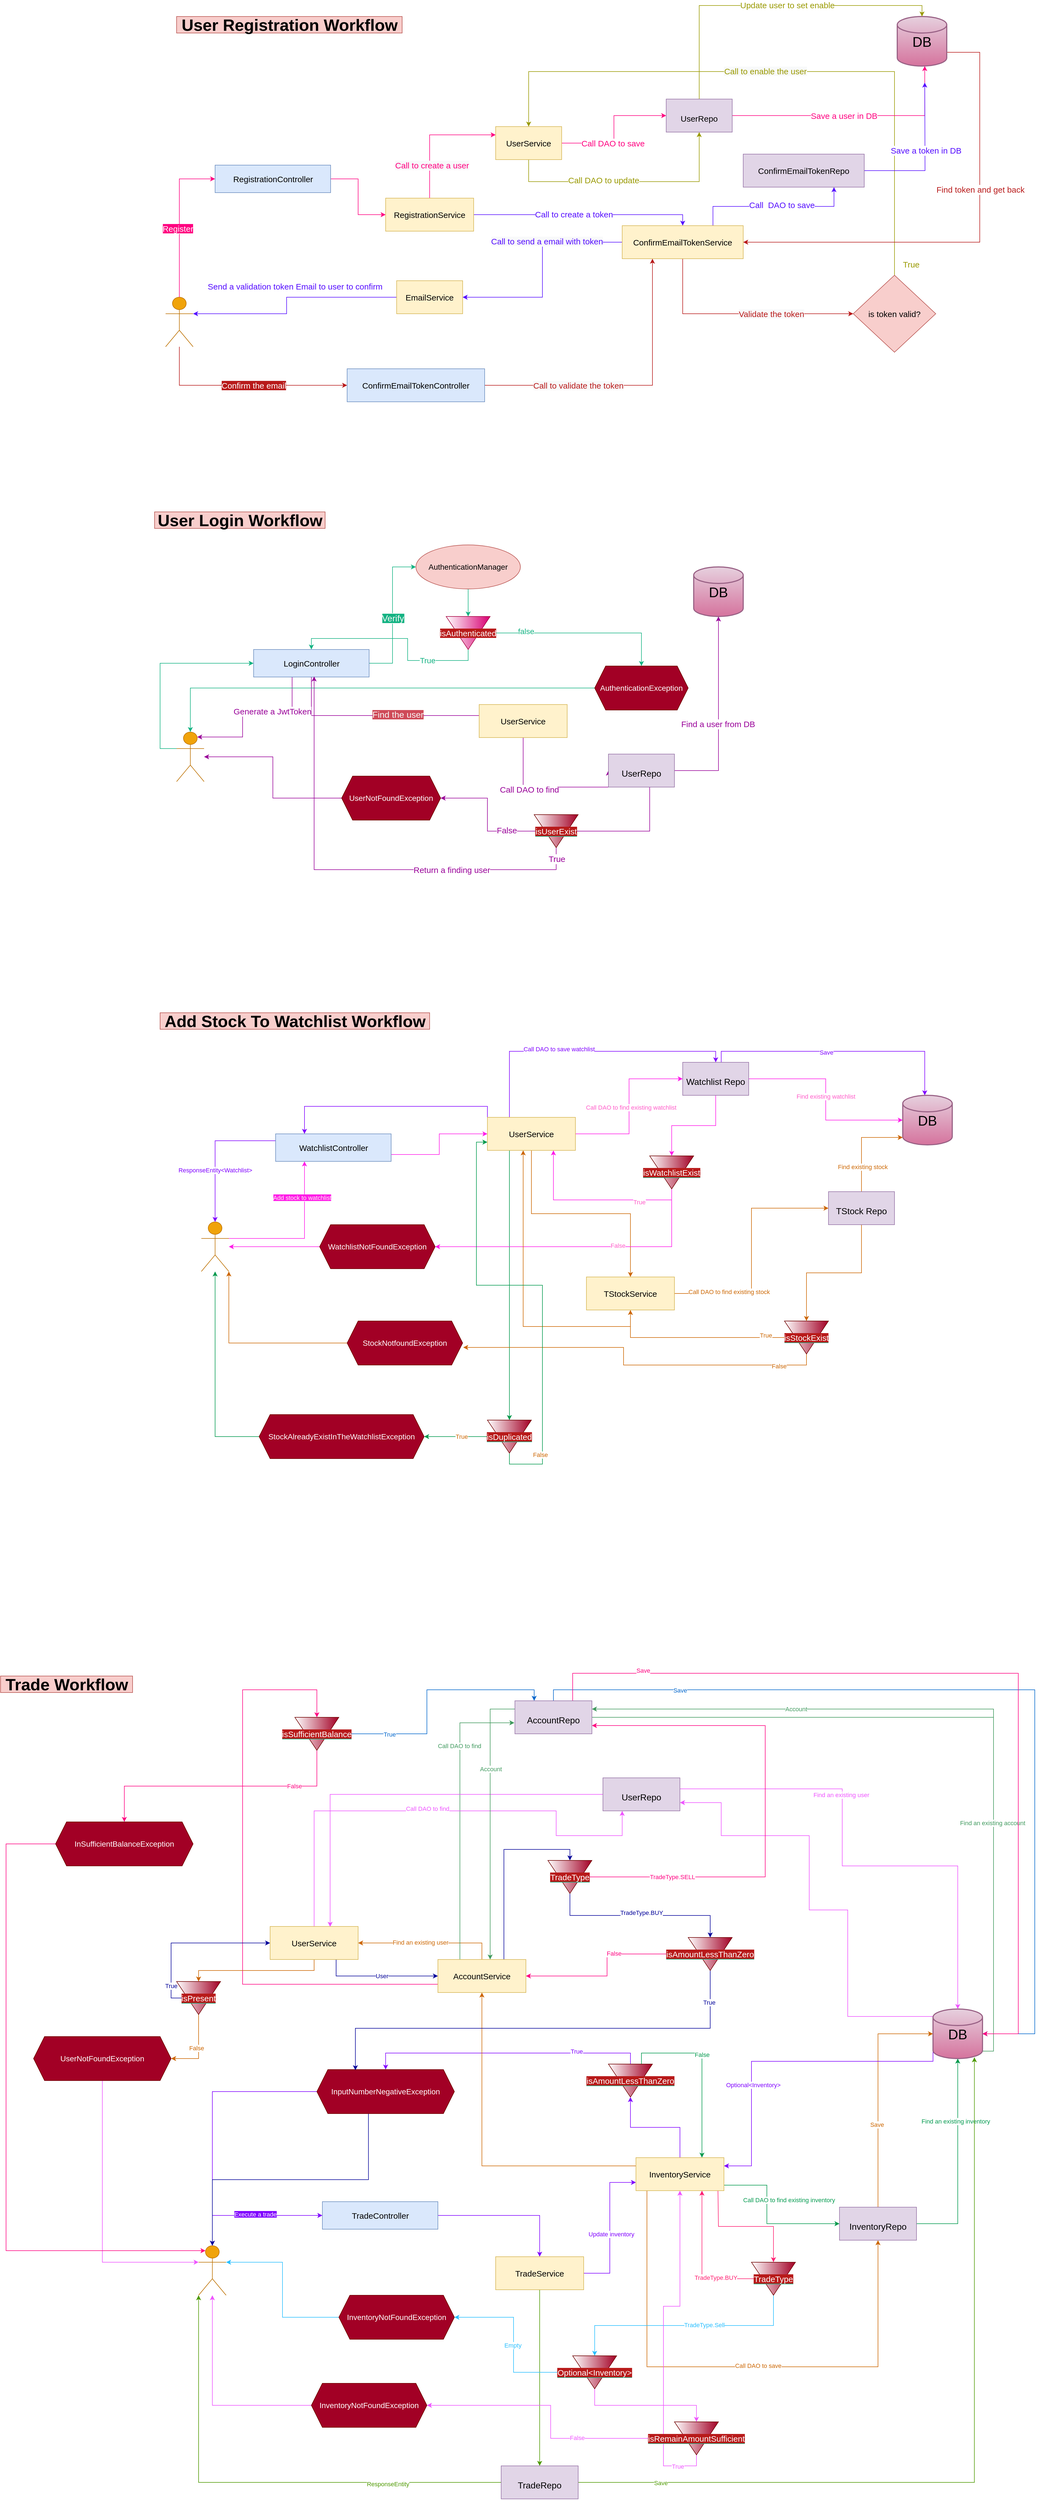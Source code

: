 <mxfile version="16.1.4" type="github">
  <diagram id="kgpKYQtTHZ0yAKxKKP6v" name="Page-1">
    <mxGraphModel dx="3508" dy="1964" grid="0" gridSize="10" guides="1" tooltips="1" connect="1" arrows="1" fold="1" page="0" pageScale="1" pageWidth="850" pageHeight="1100" math="0" shadow="0">
      <root>
        <mxCell id="0" />
        <mxCell id="1" parent="0" />
        <mxCell id="QZAKfAFqV-frmJR9LW_r-23" style="edgeStyle=orthogonalEdgeStyle;rounded=0;orthogonalLoop=1;jettySize=auto;html=1;exitX=0.5;exitY=0;exitDx=0;exitDy=0;exitPerimeter=0;fontFamily=Helvetica;fontSize=15;strokeColor=#FF0080;" parent="1" source="QZAKfAFqV-frmJR9LW_r-1" target="QZAKfAFqV-frmJR9LW_r-2" edge="1">
          <mxGeometry relative="1" as="geometry">
            <Array as="points">
              <mxPoint x="75" y="15" />
            </Array>
          </mxGeometry>
        </mxCell>
        <mxCell id="0kT4AOMkLd3rgz62vo-s-46" value="&lt;font color=&quot;#ffffff&quot; style=&quot;background-color: rgb(255 , 0 , 128)&quot;&gt;Register&lt;/font&gt;" style="edgeLabel;html=1;align=center;verticalAlign=middle;resizable=0;points=[];fontSize=15;fontColor=#990099;" parent="QZAKfAFqV-frmJR9LW_r-23" vertex="1" connectable="0">
          <mxGeometry x="-0.107" y="3" relative="1" as="geometry">
            <mxPoint as="offset" />
          </mxGeometry>
        </mxCell>
        <mxCell id="QZAKfAFqV-frmJR9LW_r-124" style="edgeStyle=orthogonalEdgeStyle;rounded=0;orthogonalLoop=1;jettySize=auto;html=1;entryX=0;entryY=0.5;entryDx=0;entryDy=0;fontFamily=Helvetica;fontSize=15;startArrow=none;startFill=0;endArrow=classic;endFill=1;strokeColor=#B81A1A;" parent="1" source="QZAKfAFqV-frmJR9LW_r-1" target="QZAKfAFqV-frmJR9LW_r-17" edge="1">
          <mxGeometry relative="1" as="geometry">
            <Array as="points">
              <mxPoint x="75" y="390" />
            </Array>
          </mxGeometry>
        </mxCell>
        <mxCell id="QZAKfAFqV-frmJR9LW_r-125" value="&lt;font color=&quot;#ffffff&quot; style=&quot;background-color: rgb(184 , 26 , 26)&quot;&gt;Confirm the email&lt;/font&gt;" style="edgeLabel;html=1;align=center;verticalAlign=middle;resizable=0;points=[];fontSize=15;fontFamily=Helvetica;" parent="QZAKfAFqV-frmJR9LW_r-124" vertex="1" connectable="0">
          <mxGeometry x="-0.047" y="2" relative="1" as="geometry">
            <mxPoint x="26" y="2" as="offset" />
          </mxGeometry>
        </mxCell>
        <mxCell id="QZAKfAFqV-frmJR9LW_r-1" value="" style="shape=umlActor;verticalLabelPosition=bottom;verticalAlign=top;html=1;outlineConnect=0;fontFamily=Helvetica;fontStyle=0;fontSize=15;fillColor=#f0a30a;strokeColor=#BD7000;fontColor=#000000;" parent="1" vertex="1">
          <mxGeometry x="50" y="230" width="50" height="90" as="geometry" />
        </mxCell>
        <mxCell id="QZAKfAFqV-frmJR9LW_r-11" style="edgeStyle=orthogonalEdgeStyle;rounded=0;orthogonalLoop=1;jettySize=auto;html=1;exitX=1;exitY=0.5;exitDx=0;exitDy=0;entryX=0;entryY=0.5;entryDx=0;entryDy=0;fontFamily=Helvetica;fontStyle=0;fontSize=15;strokeColor=#FF0080;" parent="1" source="QZAKfAFqV-frmJR9LW_r-2" target="QZAKfAFqV-frmJR9LW_r-4" edge="1">
          <mxGeometry relative="1" as="geometry" />
        </mxCell>
        <mxCell id="QZAKfAFqV-frmJR9LW_r-2" value="RegistrationController" style="html=1;fillColor=#dae8fc;strokeColor=#6c8ebf;fontFamily=Helvetica;fontStyle=0;fontSize=15;" parent="1" vertex="1">
          <mxGeometry x="140" y="-10" width="210" height="50" as="geometry" />
        </mxCell>
        <mxCell id="QZAKfAFqV-frmJR9LW_r-86" style="edgeStyle=orthogonalEdgeStyle;rounded=0;orthogonalLoop=1;jettySize=auto;html=1;exitX=0.5;exitY=0;exitDx=0;exitDy=0;entryX=0;entryY=0.25;entryDx=0;entryDy=0;fontFamily=Helvetica;fontSize=15;strokeColor=#FF0080;" parent="1" source="QZAKfAFqV-frmJR9LW_r-4" target="QZAKfAFqV-frmJR9LW_r-6" edge="1">
          <mxGeometry relative="1" as="geometry" />
        </mxCell>
        <mxCell id="QZAKfAFqV-frmJR9LW_r-102" value="&lt;span style=&quot;background-color: rgb(248 , 249 , 250)&quot;&gt;Call to create a user&lt;/span&gt;" style="edgeLabel;html=1;align=center;verticalAlign=middle;resizable=0;points=[];fontSize=15;fontFamily=Helvetica;fontColor=#FF0080;" parent="QZAKfAFqV-frmJR9LW_r-86" vertex="1" connectable="0">
          <mxGeometry x="-0.079" y="-4" relative="1" as="geometry">
            <mxPoint y="48" as="offset" />
          </mxGeometry>
        </mxCell>
        <mxCell id="QZAKfAFqV-frmJR9LW_r-105" style="edgeStyle=orthogonalEdgeStyle;rounded=0;orthogonalLoop=1;jettySize=auto;html=1;exitX=1;exitY=0.5;exitDx=0;exitDy=0;entryX=0.5;entryY=0;entryDx=0;entryDy=0;fontFamily=Helvetica;fontSize=15;strokeColor=#550DFF;" parent="1" source="QZAKfAFqV-frmJR9LW_r-4" target="QZAKfAFqV-frmJR9LW_r-29" edge="1">
          <mxGeometry relative="1" as="geometry" />
        </mxCell>
        <mxCell id="QZAKfAFqV-frmJR9LW_r-106" value="Call to create a token" style="edgeLabel;html=1;align=center;verticalAlign=middle;resizable=0;points=[];fontSize=15;fontFamily=Helvetica;fontColor=#550DFF;" parent="QZAKfAFqV-frmJR9LW_r-105" vertex="1" connectable="0">
          <mxGeometry x="-0.092" y="1" relative="1" as="geometry">
            <mxPoint as="offset" />
          </mxGeometry>
        </mxCell>
        <mxCell id="QZAKfAFqV-frmJR9LW_r-4" value="RegistrationService" style="rounded=0;whiteSpace=wrap;html=1;fontFamily=Helvetica;fontStyle=0;fontSize=15;fillColor=#fff2cc;strokeColor=#d6b656;" parent="1" vertex="1">
          <mxGeometry x="450" y="50" width="160" height="60" as="geometry" />
        </mxCell>
        <mxCell id="QZAKfAFqV-frmJR9LW_r-98" style="edgeStyle=orthogonalEdgeStyle;rounded=0;orthogonalLoop=1;jettySize=auto;html=1;exitX=1;exitY=0.5;exitDx=0;exitDy=0;fontFamily=Helvetica;fontSize=15;strokeColor=#FF0080;" parent="1" source="QZAKfAFqV-frmJR9LW_r-6" target="QZAKfAFqV-frmJR9LW_r-93" edge="1">
          <mxGeometry relative="1" as="geometry" />
        </mxCell>
        <mxCell id="QZAKfAFqV-frmJR9LW_r-101" value="Call DAO to save" style="edgeLabel;html=1;align=center;verticalAlign=middle;resizable=0;points=[];fontSize=15;fontFamily=Helvetica;fontColor=#FF0080;" parent="QZAKfAFqV-frmJR9LW_r-98" vertex="1" connectable="0">
          <mxGeometry x="-0.314" y="1" relative="1" as="geometry">
            <mxPoint x="10" y="1" as="offset" />
          </mxGeometry>
        </mxCell>
        <mxCell id="QZAKfAFqV-frmJR9LW_r-130" style="edgeStyle=orthogonalEdgeStyle;rounded=0;orthogonalLoop=1;jettySize=auto;html=1;exitX=0.5;exitY=1;exitDx=0;exitDy=0;entryX=0.5;entryY=1;entryDx=0;entryDy=0;fontFamily=Helvetica;fontSize=15;fontColor=#00994D;startArrow=none;startFill=0;endArrow=classic;endFill=1;strokeColor=#999900;" parent="1" source="QZAKfAFqV-frmJR9LW_r-6" target="QZAKfAFqV-frmJR9LW_r-93" edge="1">
          <mxGeometry relative="1" as="geometry">
            <Array as="points">
              <mxPoint x="710" y="20" />
              <mxPoint x="1020" y="20" />
            </Array>
          </mxGeometry>
        </mxCell>
        <mxCell id="QZAKfAFqV-frmJR9LW_r-131" value="&lt;font color=&quot;#999900&quot;&gt;Call DAO to update&lt;/font&gt;" style="edgeLabel;html=1;align=center;verticalAlign=middle;resizable=0;points=[];fontSize=15;fontFamily=Helvetica;fontColor=#00994D;" parent="QZAKfAFqV-frmJR9LW_r-130" vertex="1" connectable="0">
          <mxGeometry x="-0.203" y="3" relative="1" as="geometry">
            <mxPoint as="offset" />
          </mxGeometry>
        </mxCell>
        <mxCell id="QZAKfAFqV-frmJR9LW_r-6" value="UserService" style="rounded=0;whiteSpace=wrap;html=1;fontFamily=Helvetica;fontStyle=0;fontSize=15;fillColor=#fff2cc;strokeColor=#d6b656;" parent="1" vertex="1">
          <mxGeometry x="650" y="-80" width="120" height="60" as="geometry" />
        </mxCell>
        <mxCell id="QZAKfAFqV-frmJR9LW_r-109" style="edgeStyle=orthogonalEdgeStyle;rounded=0;orthogonalLoop=1;jettySize=auto;html=1;exitX=0;exitY=0.5;exitDx=0;exitDy=0;entryX=1;entryY=0.333;entryDx=0;entryDy=0;entryPerimeter=0;fontFamily=Helvetica;fontSize=15;strokeColor=#550DFF;" parent="1" source="QZAKfAFqV-frmJR9LW_r-7" target="QZAKfAFqV-frmJR9LW_r-1" edge="1">
          <mxGeometry relative="1" as="geometry">
            <Array as="points">
              <mxPoint x="270" y="230" />
              <mxPoint x="270" y="260" />
            </Array>
          </mxGeometry>
        </mxCell>
        <mxCell id="QZAKfAFqV-frmJR9LW_r-7" value="EmailService" style="rounded=0;whiteSpace=wrap;html=1;fontFamily=Helvetica;fontStyle=0;fontSize=15;fillColor=#fff2cc;strokeColor=#d6b656;" parent="1" vertex="1">
          <mxGeometry x="470" y="200" width="120" height="60" as="geometry" />
        </mxCell>
        <mxCell id="QZAKfAFqV-frmJR9LW_r-126" style="edgeStyle=orthogonalEdgeStyle;rounded=0;orthogonalLoop=1;jettySize=auto;html=1;exitX=1;exitY=0.5;exitDx=0;exitDy=0;entryX=0.25;entryY=1;entryDx=0;entryDy=0;fontFamily=Helvetica;fontSize=15;startArrow=none;startFill=0;endArrow=classic;endFill=1;strokeColor=#B81A1A;" parent="1" source="QZAKfAFqV-frmJR9LW_r-17" target="QZAKfAFqV-frmJR9LW_r-29" edge="1">
          <mxGeometry relative="1" as="geometry" />
        </mxCell>
        <mxCell id="QZAKfAFqV-frmJR9LW_r-128" value="&lt;span style=&quot;background-color: rgb(248 , 249 , 250)&quot;&gt;Call to validate the token&lt;/span&gt;" style="edgeLabel;html=1;align=center;verticalAlign=middle;resizable=0;points=[];fontSize=15;fontFamily=Helvetica;fontColor=#B81A1A;" parent="QZAKfAFqV-frmJR9LW_r-126" vertex="1" connectable="0">
          <mxGeometry x="-0.489" relative="1" as="geometry">
            <mxPoint x="33" as="offset" />
          </mxGeometry>
        </mxCell>
        <mxCell id="QZAKfAFqV-frmJR9LW_r-17" value="ConfirmEmailTokenController" style="whiteSpace=wrap;html=1;fontSize=15;fontFamily=Helvetica;fontStyle=0;fillColor=#dae8fc;strokeColor=#6c8ebf;" parent="1" vertex="1">
          <mxGeometry x="380" y="360" width="250" height="60" as="geometry" />
        </mxCell>
        <mxCell id="QZAKfAFqV-frmJR9LW_r-36" style="edgeStyle=orthogonalEdgeStyle;rounded=0;orthogonalLoop=1;jettySize=auto;html=1;exitX=0.5;exitY=1;exitDx=0;exitDy=0;fontFamily=Helvetica;fontSize=15;entryX=0;entryY=0.5;entryDx=0;entryDy=0;strokeColor=#B81A1A;" parent="1" source="QZAKfAFqV-frmJR9LW_r-29" target="QZAKfAFqV-frmJR9LW_r-35" edge="1">
          <mxGeometry relative="1" as="geometry">
            <mxPoint x="1070" y="220" as="targetPoint" />
            <Array as="points">
              <mxPoint x="990" y="260" />
            </Array>
          </mxGeometry>
        </mxCell>
        <mxCell id="QZAKfAFqV-frmJR9LW_r-118" value="&lt;span style=&quot;background-color: rgb(248 , 249 , 250)&quot;&gt;Validate the token&lt;/span&gt;" style="edgeLabel;html=1;align=center;verticalAlign=middle;resizable=0;points=[];fontSize=15;fontFamily=Helvetica;fontColor=#B81A1A;" parent="QZAKfAFqV-frmJR9LW_r-36" vertex="1" connectable="0">
          <mxGeometry x="-0.157" y="1" relative="1" as="geometry">
            <mxPoint x="88" y="1" as="offset" />
          </mxGeometry>
        </mxCell>
        <mxCell id="QZAKfAFqV-frmJR9LW_r-107" style="edgeStyle=orthogonalEdgeStyle;rounded=0;orthogonalLoop=1;jettySize=auto;html=1;exitX=0;exitY=0.5;exitDx=0;exitDy=0;entryX=1;entryY=0.5;entryDx=0;entryDy=0;fontFamily=Helvetica;fontSize=15;strokeColor=#550DFF;" parent="1" source="QZAKfAFqV-frmJR9LW_r-29" target="QZAKfAFqV-frmJR9LW_r-7" edge="1">
          <mxGeometry relative="1" as="geometry" />
        </mxCell>
        <mxCell id="QZAKfAFqV-frmJR9LW_r-108" value="&lt;span style=&quot;background-color: rgb(248 , 249 , 250)&quot;&gt;Call to send a email with token&lt;/span&gt;" style="edgeLabel;html=1;align=center;verticalAlign=middle;resizable=0;points=[];fontSize=15;fontFamily=Helvetica;fontColor=#550DFF;" parent="QZAKfAFqV-frmJR9LW_r-107" vertex="1" connectable="0">
          <mxGeometry x="-0.294" y="-2" relative="1" as="geometry">
            <mxPoint as="offset" />
          </mxGeometry>
        </mxCell>
        <mxCell id="QZAKfAFqV-frmJR9LW_r-114" style="edgeStyle=orthogonalEdgeStyle;rounded=0;orthogonalLoop=1;jettySize=auto;html=1;exitX=0.75;exitY=0;exitDx=0;exitDy=0;entryX=0.75;entryY=1;entryDx=0;entryDy=0;fontFamily=Helvetica;fontSize=15;strokeColor=#550DFF;" parent="1" source="QZAKfAFqV-frmJR9LW_r-29" target="QZAKfAFqV-frmJR9LW_r-113" edge="1">
          <mxGeometry relative="1" as="geometry" />
        </mxCell>
        <mxCell id="QZAKfAFqV-frmJR9LW_r-115" value="Call&amp;nbsp; DAO to save" style="edgeLabel;html=1;align=center;verticalAlign=middle;resizable=0;points=[];fontSize=15;fontFamily=Helvetica;fontColor=#550DFF;" parent="QZAKfAFqV-frmJR9LW_r-114" vertex="1" connectable="0">
          <mxGeometry x="-0.302" y="3" relative="1" as="geometry">
            <mxPoint x="59" as="offset" />
          </mxGeometry>
        </mxCell>
        <mxCell id="QZAKfAFqV-frmJR9LW_r-29" value="ConfirmEmailTokenService" style="whiteSpace=wrap;html=1;fontFamily=Helvetica;fontSize=15;fillColor=#fff2cc;strokeColor=#d6b656;" parent="1" vertex="1">
          <mxGeometry x="880" y="100" width="220" height="60" as="geometry" />
        </mxCell>
        <mxCell id="QZAKfAFqV-frmJR9LW_r-94" style="edgeStyle=orthogonalEdgeStyle;rounded=0;orthogonalLoop=1;jettySize=auto;html=1;exitX=0.5;exitY=0;exitDx=0;exitDy=0;fontFamily=Helvetica;fontSize=15;strokeColor=#999900;entryX=0.5;entryY=0;entryDx=0;entryDy=0;" parent="1" source="QZAKfAFqV-frmJR9LW_r-35" target="QZAKfAFqV-frmJR9LW_r-6" edge="1">
          <mxGeometry relative="1" as="geometry">
            <mxPoint x="740" y="-360" as="targetPoint" />
            <Array as="points">
              <mxPoint x="1375" y="-180" />
              <mxPoint x="710" y="-180" />
            </Array>
          </mxGeometry>
        </mxCell>
        <mxCell id="QZAKfAFqV-frmJR9LW_r-95" value="&lt;span style=&quot;background-color: rgb(248 , 249 , 250)&quot;&gt;Call to enable the user&lt;/span&gt;" style="edgeLabel;html=1;align=center;verticalAlign=middle;resizable=0;points=[];fontSize=15;fontFamily=Helvetica;fontColor=#999900;" parent="QZAKfAFqV-frmJR9LW_r-94" vertex="1" connectable="0">
          <mxGeometry x="0.067" y="-1" relative="1" as="geometry">
            <mxPoint as="offset" />
          </mxGeometry>
        </mxCell>
        <mxCell id="QZAKfAFqV-frmJR9LW_r-35" value="is token valid?" style="rhombus;whiteSpace=wrap;html=1;fontFamily=Helvetica;fontSize=15;fillColor=#f8cecc;strokeColor=#b85450;" parent="1" vertex="1">
          <mxGeometry x="1300" y="190" width="150" height="140" as="geometry" />
        </mxCell>
        <mxCell id="QZAKfAFqV-frmJR9LW_r-40" value="&lt;font color=&quot;#999900&quot;&gt;True&lt;/font&gt;" style="text;html=1;resizable=0;autosize=1;align=center;verticalAlign=middle;points=[];fillColor=none;strokeColor=none;rounded=0;fontFamily=Helvetica;fontSize=15;" parent="1" vertex="1">
          <mxGeometry x="1380" y="160" width="50" height="20" as="geometry" />
        </mxCell>
        <mxCell id="QZAKfAFqV-frmJR9LW_r-41" value="&lt;font size=&quot;1&quot;&gt;&lt;b style=&quot;font-size: 30px&quot;&gt;User Registration Workflow&lt;/b&gt;&lt;/font&gt;" style="text;html=1;resizable=0;autosize=1;align=center;verticalAlign=middle;points=[];fillColor=#f8cecc;strokeColor=#b85450;rounded=0;fontFamily=Helvetica;fontSize=15;gradientColor=none;" parent="1" vertex="1">
          <mxGeometry x="70" y="-280" width="410" height="30" as="geometry" />
        </mxCell>
        <mxCell id="QZAKfAFqV-frmJR9LW_r-119" style="edgeStyle=orthogonalEdgeStyle;rounded=0;orthogonalLoop=1;jettySize=auto;html=1;exitX=1;exitY=0.5;exitDx=0;exitDy=0;exitPerimeter=0;entryX=1;entryY=0.5;entryDx=0;entryDy=0;fontFamily=Helvetica;fontSize=15;strokeColor=#B81A1A;startArrow=none;startFill=0;endArrow=classic;endFill=1;" parent="1" source="QZAKfAFqV-frmJR9LW_r-48" target="QZAKfAFqV-frmJR9LW_r-29" edge="1">
          <mxGeometry relative="1" as="geometry">
            <Array as="points">
              <mxPoint x="1530" y="-215" />
              <mxPoint x="1530" y="130" />
            </Array>
          </mxGeometry>
        </mxCell>
        <mxCell id="QZAKfAFqV-frmJR9LW_r-120" value="Find token and get back&amp;nbsp;" style="edgeLabel;html=1;align=center;verticalAlign=middle;resizable=0;points=[];fontSize=15;fontFamily=Helvetica;fontColor=#B81A1A;" parent="QZAKfAFqV-frmJR9LW_r-119" vertex="1" connectable="0">
          <mxGeometry x="-0.328" y="3" relative="1" as="geometry">
            <mxPoint y="41" as="offset" />
          </mxGeometry>
        </mxCell>
        <mxCell id="QZAKfAFqV-frmJR9LW_r-48" value="DB" style="strokeWidth=2;html=1;shape=mxgraph.flowchart.database;whiteSpace=wrap;fontFamily=Helvetica;fontSize=25;fillColor=#e6d0de;strokeColor=#996185;gradientColor=#d5739d;" parent="1" vertex="1">
          <mxGeometry x="1380" y="-280" width="90" height="90" as="geometry" />
        </mxCell>
        <mxCell id="QZAKfAFqV-frmJR9LW_r-99" style="edgeStyle=orthogonalEdgeStyle;rounded=0;orthogonalLoop=1;jettySize=auto;html=1;fontFamily=Helvetica;fontSize=15;strokeColor=#FF0080;exitX=1;exitY=0.5;exitDx=0;exitDy=0;" parent="1" source="QZAKfAFqV-frmJR9LW_r-93" target="QZAKfAFqV-frmJR9LW_r-48" edge="1">
          <mxGeometry relative="1" as="geometry">
            <mxPoint x="1150" y="-60" as="sourcePoint" />
            <Array as="points">
              <mxPoint x="1430" y="-100" />
            </Array>
          </mxGeometry>
        </mxCell>
        <mxCell id="QZAKfAFqV-frmJR9LW_r-133" value="&lt;span style=&quot;&quot;&gt;Save a user in DB&lt;/span&gt;" style="edgeLabel;html=1;align=center;verticalAlign=middle;resizable=0;points=[];fontSize=15;fontFamily=Helvetica;fontColor=#FF0080;" parent="QZAKfAFqV-frmJR9LW_r-99" vertex="1" connectable="0">
          <mxGeometry x="-0.32" y="-3" relative="1" as="geometry">
            <mxPoint x="53" y="-3" as="offset" />
          </mxGeometry>
        </mxCell>
        <mxCell id="QZAKfAFqV-frmJR9LW_r-132" style="edgeStyle=orthogonalEdgeStyle;rounded=0;orthogonalLoop=1;jettySize=auto;html=1;fontFamily=Helvetica;fontSize=15;fontColor=#00994D;startArrow=none;startFill=0;endArrow=classic;endFill=1;strokeColor=#999900;entryX=0.5;entryY=0;entryDx=0;entryDy=0;entryPerimeter=0;exitX=0.5;exitY=0;exitDx=0;exitDy=0;" parent="1" source="QZAKfAFqV-frmJR9LW_r-93" target="QZAKfAFqV-frmJR9LW_r-48" edge="1">
          <mxGeometry relative="1" as="geometry">
            <mxPoint x="1020" y="-320" as="targetPoint" />
          </mxGeometry>
        </mxCell>
        <mxCell id="QZAKfAFqV-frmJR9LW_r-134" value="&lt;font color=&quot;#999900&quot;&gt;Update user to set enable&lt;/font&gt;" style="edgeLabel;html=1;align=center;verticalAlign=middle;resizable=0;points=[];fontSize=15;fontFamily=Helvetica;fontColor=#00994D;" parent="QZAKfAFqV-frmJR9LW_r-132" vertex="1" connectable="0">
          <mxGeometry x="0.11" y="1" relative="1" as="geometry">
            <mxPoint as="offset" />
          </mxGeometry>
        </mxCell>
        <mxCell id="QZAKfAFqV-frmJR9LW_r-93" value="&lt;font style=&quot;font-size: 15px&quot;&gt;UserRepo&lt;/font&gt;" style="whiteSpace=wrap;html=1;fontFamily=Helvetica;fontSize=30;fillColor=#e1d5e7;strokeColor=#9673a6;" parent="1" vertex="1">
          <mxGeometry x="960" y="-130" width="120" height="60" as="geometry" />
        </mxCell>
        <mxCell id="QZAKfAFqV-frmJR9LW_r-111" value="&lt;font color=&quot;#550dff&quot;&gt;Send a validation token Email to user to confirm&lt;/font&gt;" style="text;html=1;resizable=0;autosize=1;align=center;verticalAlign=middle;points=[];fillColor=none;strokeColor=none;rounded=0;fontFamily=Helvetica;fontSize=15;" parent="1" vertex="1">
          <mxGeometry x="120" y="200" width="330" height="20" as="geometry" />
        </mxCell>
        <mxCell id="QZAKfAFqV-frmJR9LW_r-116" style="edgeStyle=orthogonalEdgeStyle;rounded=0;orthogonalLoop=1;jettySize=auto;html=1;fontFamily=Helvetica;fontSize=15;strokeColor=#550DFF;" parent="1" source="QZAKfAFqV-frmJR9LW_r-113" edge="1">
          <mxGeometry relative="1" as="geometry">
            <mxPoint x="1430" y="-160" as="targetPoint" />
          </mxGeometry>
        </mxCell>
        <mxCell id="QZAKfAFqV-frmJR9LW_r-117" value="Save a token in DB" style="edgeLabel;html=1;align=center;verticalAlign=middle;resizable=0;points=[];fontSize=15;fontFamily=Helvetica;fontColor=#550DFF;" parent="QZAKfAFqV-frmJR9LW_r-116" vertex="1" connectable="0">
          <mxGeometry x="0.096" y="-1" relative="1" as="geometry">
            <mxPoint as="offset" />
          </mxGeometry>
        </mxCell>
        <mxCell id="QZAKfAFqV-frmJR9LW_r-113" value="ConfirmEmailTokenRepo" style="whiteSpace=wrap;html=1;fontFamily=Helvetica;fontSize=15;fillColor=#e1d5e7;strokeColor=#9673a6;" parent="1" vertex="1">
          <mxGeometry x="1100" y="-30" width="220" height="60" as="geometry" />
        </mxCell>
        <mxCell id="0kT4AOMkLd3rgz62vo-s-43" style="edgeStyle=orthogonalEdgeStyle;rounded=0;orthogonalLoop=1;jettySize=auto;html=1;exitX=0;exitY=0.333;exitDx=0;exitDy=0;exitPerimeter=0;entryX=0;entryY=0.5;entryDx=0;entryDy=0;fontSize=15;fontColor=#990099;strokeColor=#14B383;" parent="1" source="QZAKfAFqV-frmJR9LW_r-137" target="0kT4AOMkLd3rgz62vo-s-2" edge="1">
          <mxGeometry relative="1" as="geometry">
            <Array as="points">
              <mxPoint x="40" y="1050" />
              <mxPoint x="40" y="895" />
            </Array>
          </mxGeometry>
        </mxCell>
        <mxCell id="QZAKfAFqV-frmJR9LW_r-137" value="" style="shape=umlActor;verticalLabelPosition=bottom;verticalAlign=top;html=1;outlineConnect=0;fontFamily=Helvetica;fontStyle=0;fontSize=15;fillColor=#f0a30a;strokeColor=#BD7000;fontColor=#000000;" parent="1" vertex="1">
          <mxGeometry x="70" y="1020" width="50" height="90" as="geometry" />
        </mxCell>
        <mxCell id="0kT4AOMkLd3rgz62vo-s-1" value="&lt;font size=&quot;1&quot;&gt;&lt;b style=&quot;font-size: 30px&quot;&gt;User Login Workflow&lt;/b&gt;&lt;/font&gt;" style="text;html=1;resizable=0;autosize=1;align=center;verticalAlign=middle;points=[];fillColor=#f8cecc;strokeColor=#b85450;rounded=0;fontFamily=Helvetica;fontSize=15;gradientColor=none;" parent="1" vertex="1">
          <mxGeometry x="30" y="620" width="310" height="30" as="geometry" />
        </mxCell>
        <mxCell id="0kT4AOMkLd3rgz62vo-s-5" style="edgeStyle=orthogonalEdgeStyle;rounded=0;orthogonalLoop=1;jettySize=auto;html=1;exitX=1;exitY=0.5;exitDx=0;exitDy=0;entryX=0;entryY=0.5;entryDx=0;entryDy=0;fontSize=14;strokeColor=#14B383;" parent="1" source="0kT4AOMkLd3rgz62vo-s-2" target="0kT4AOMkLd3rgz62vo-s-3" edge="1">
          <mxGeometry relative="1" as="geometry">
            <mxPoint x="445" y="955" as="sourcePoint" />
          </mxGeometry>
        </mxCell>
        <mxCell id="0kT4AOMkLd3rgz62vo-s-15" value="&lt;font color=&quot;#f7f7f7&quot; style=&quot;font-size: 16px ; background-color: rgb(20 , 179 , 131)&quot;&gt;Verify&lt;/font&gt;" style="edgeLabel;html=1;align=center;verticalAlign=middle;resizable=0;points=[];fontSize=14;" parent="0kT4AOMkLd3rgz62vo-s-5" vertex="1" connectable="0">
          <mxGeometry x="-0.033" y="1" relative="1" as="geometry">
            <mxPoint x="1" y="1" as="offset" />
          </mxGeometry>
        </mxCell>
        <mxCell id="0kT4AOMkLd3rgz62vo-s-20" style="edgeStyle=orthogonalEdgeStyle;rounded=0;orthogonalLoop=1;jettySize=auto;html=1;exitX=0.5;exitY=1;exitDx=0;exitDy=0;entryX=0.5;entryY=0;entryDx=0;entryDy=0;fontSize=16;fontColor=#F7F7F7;strokeColor=#990099;" parent="1" source="0kT4AOMkLd3rgz62vo-s-2" target="0kT4AOMkLd3rgz62vo-s-19" edge="1">
          <mxGeometry relative="1" as="geometry">
            <Array as="points">
              <mxPoint x="390" y="990" />
              <mxPoint x="670" y="990" />
            </Array>
          </mxGeometry>
        </mxCell>
        <mxCell id="0kT4AOMkLd3rgz62vo-s-24" value="&lt;span style=&quot;background-color: rgb(207 , 74 , 88)&quot;&gt;Find the user&lt;/span&gt;" style="edgeLabel;html=1;align=center;verticalAlign=middle;resizable=0;points=[];fontSize=16;fontColor=#F7F7F7;" parent="0kT4AOMkLd3rgz62vo-s-20" vertex="1" connectable="0">
          <mxGeometry x="-0.045" y="2" relative="1" as="geometry">
            <mxPoint as="offset" />
          </mxGeometry>
        </mxCell>
        <mxCell id="0kT4AOMkLd3rgz62vo-s-41" style="edgeStyle=orthogonalEdgeStyle;rounded=0;orthogonalLoop=1;jettySize=auto;html=1;exitX=0.25;exitY=1;exitDx=0;exitDy=0;entryX=0.75;entryY=0.1;entryDx=0;entryDy=0;entryPerimeter=0;fontSize=15;fontColor=#990099;strokeColor=#990099;" parent="1" source="0kT4AOMkLd3rgz62vo-s-2" target="QZAKfAFqV-frmJR9LW_r-137" edge="1">
          <mxGeometry relative="1" as="geometry">
            <Array as="points">
              <mxPoint x="280" y="920" />
              <mxPoint x="280" y="980" />
              <mxPoint x="190" y="980" />
              <mxPoint x="190" y="1029" />
            </Array>
          </mxGeometry>
        </mxCell>
        <mxCell id="0kT4AOMkLd3rgz62vo-s-42" value="Generate a JwtToken" style="edgeLabel;html=1;align=center;verticalAlign=middle;resizable=0;points=[];fontSize=15;fontColor=#990099;" parent="0kT4AOMkLd3rgz62vo-s-41" vertex="1" connectable="0">
          <mxGeometry x="-0.234" y="2" relative="1" as="geometry">
            <mxPoint x="1" as="offset" />
          </mxGeometry>
        </mxCell>
        <mxCell id="0kT4AOMkLd3rgz62vo-s-2" value="LoginController" style="html=1;fillColor=#dae8fc;strokeColor=#6c8ebf;fontFamily=Helvetica;fontStyle=0;fontSize=15;" parent="1" vertex="1">
          <mxGeometry x="210" y="870" width="210" height="50" as="geometry" />
        </mxCell>
        <mxCell id="0kT4AOMkLd3rgz62vo-s-7" style="edgeStyle=orthogonalEdgeStyle;rounded=0;orthogonalLoop=1;jettySize=auto;html=1;exitX=0.5;exitY=1;exitDx=0;exitDy=0;entryX=0;entryY=0.5;entryDx=0;entryDy=0;fontSize=14;strokeColor=#14B383;" parent="1" source="0kT4AOMkLd3rgz62vo-s-3" target="0kT4AOMkLd3rgz62vo-s-6" edge="1">
          <mxGeometry relative="1" as="geometry" />
        </mxCell>
        <mxCell id="0kT4AOMkLd3rgz62vo-s-3" value="&lt;font style=&quot;font-size: 14px&quot;&gt;AuthenticationManager&lt;/font&gt;" style="ellipse;whiteSpace=wrap;html=1;fillColor=#f8cecc;strokeColor=#b85450;" parent="1" vertex="1">
          <mxGeometry x="505" y="680" width="190" height="80" as="geometry" />
        </mxCell>
        <mxCell id="0kT4AOMkLd3rgz62vo-s-8" style="edgeStyle=orthogonalEdgeStyle;rounded=0;orthogonalLoop=1;jettySize=auto;html=1;exitX=1;exitY=0.5;exitDx=0;exitDy=0;entryX=0.5;entryY=0;entryDx=0;entryDy=0;fontSize=14;strokeColor=#14B383;" parent="1" source="0kT4AOMkLd3rgz62vo-s-6" target="0kT4AOMkLd3rgz62vo-s-2" edge="1">
          <mxGeometry relative="1" as="geometry" />
        </mxCell>
        <mxCell id="0kT4AOMkLd3rgz62vo-s-9" value="&lt;font color=&quot;#14b383&quot;&gt;True&lt;/font&gt;" style="edgeLabel;html=1;align=center;verticalAlign=middle;resizable=0;points=[];fontSize=14;" parent="0kT4AOMkLd3rgz62vo-s-8" vertex="1" connectable="0">
          <mxGeometry x="-0.482" relative="1" as="geometry">
            <mxPoint as="offset" />
          </mxGeometry>
        </mxCell>
        <mxCell id="0kT4AOMkLd3rgz62vo-s-10" style="edgeStyle=orthogonalEdgeStyle;rounded=0;orthogonalLoop=1;jettySize=auto;html=1;exitX=0.5;exitY=0;exitDx=0;exitDy=0;fontSize=14;strokeColor=#14B383;" parent="1" source="0kT4AOMkLd3rgz62vo-s-6" target="0kT4AOMkLd3rgz62vo-s-11" edge="1">
          <mxGeometry relative="1" as="geometry">
            <mxPoint x="770" y="670" as="targetPoint" />
          </mxGeometry>
        </mxCell>
        <mxCell id="0kT4AOMkLd3rgz62vo-s-14" value="&lt;font color=&quot;#14b383&quot;&gt;false&lt;/font&gt;" style="edgeLabel;html=1;align=center;verticalAlign=middle;resizable=0;points=[];fontSize=14;" parent="0kT4AOMkLd3rgz62vo-s-10" vertex="1" connectable="0">
          <mxGeometry x="-0.52" y="3" relative="1" as="geometry">
            <mxPoint as="offset" />
          </mxGeometry>
        </mxCell>
        <mxCell id="0kT4AOMkLd3rgz62vo-s-6" value="&lt;font style=&quot;font-size: 15px ; background-color: rgb(184 , 26 , 26)&quot; color=&quot;#ffffff&quot;&gt;isAuthenticated&lt;/font&gt;" style="triangle;whiteSpace=wrap;html=1;fontSize=14;direction=south;fillColor=#d80073;fontColor=#ffffff;strokeColor=#A50040;gradientColor=#ffffff;" parent="1" vertex="1">
          <mxGeometry x="560" y="810" width="80" height="60" as="geometry" />
        </mxCell>
        <mxCell id="0kT4AOMkLd3rgz62vo-s-17" style="edgeStyle=orthogonalEdgeStyle;rounded=0;orthogonalLoop=1;jettySize=auto;html=1;fontSize=16;fontColor=#F7F7F7;strokeColor=#14B383;" parent="1" source="0kT4AOMkLd3rgz62vo-s-11" target="QZAKfAFqV-frmJR9LW_r-137" edge="1">
          <mxGeometry relative="1" as="geometry" />
        </mxCell>
        <mxCell id="0kT4AOMkLd3rgz62vo-s-11" value="AuthenticationException" style="shape=hexagon;perimeter=hexagonPerimeter2;whiteSpace=wrap;html=1;fixedSize=1;fontSize=14;fillColor=#a20025;fontColor=#ffffff;strokeColor=#6F0000;" parent="1" vertex="1">
          <mxGeometry x="830" y="900" width="170" height="80" as="geometry" />
        </mxCell>
        <mxCell id="0kT4AOMkLd3rgz62vo-s-23" style="edgeStyle=orthogonalEdgeStyle;rounded=0;orthogonalLoop=1;jettySize=auto;html=1;exitX=0.5;exitY=1;exitDx=0;exitDy=0;fontSize=16;fontColor=#F7F7F7;strokeColor=#990099;entryX=0;entryY=0.5;entryDx=0;entryDy=0;" parent="1" source="0kT4AOMkLd3rgz62vo-s-19" target="0kT4AOMkLd3rgz62vo-s-22" edge="1">
          <mxGeometry relative="1" as="geometry">
            <mxPoint x="770" y="1090" as="targetPoint" />
            <Array as="points">
              <mxPoint x="700" y="1120" />
            </Array>
          </mxGeometry>
        </mxCell>
        <mxCell id="0kT4AOMkLd3rgz62vo-s-29" value="Call DAO to find" style="edgeLabel;html=1;align=center;verticalAlign=middle;resizable=0;points=[];fontSize=15;fontColor=#990099;" parent="0kT4AOMkLd3rgz62vo-s-23" vertex="1" connectable="0">
          <mxGeometry x="-0.264" y="-4" relative="1" as="geometry">
            <mxPoint as="offset" />
          </mxGeometry>
        </mxCell>
        <mxCell id="0kT4AOMkLd3rgz62vo-s-19" value="UserService" style="rounded=0;whiteSpace=wrap;html=1;fontFamily=Helvetica;fontStyle=0;fontSize=15;fillColor=#fff2cc;strokeColor=#d6b656;" parent="1" vertex="1">
          <mxGeometry x="620" y="970" width="160" height="60" as="geometry" />
        </mxCell>
        <mxCell id="0kT4AOMkLd3rgz62vo-s-27" style="edgeStyle=orthogonalEdgeStyle;rounded=0;orthogonalLoop=1;jettySize=auto;html=1;exitX=1;exitY=0.5;exitDx=0;exitDy=0;entryX=0.5;entryY=1;entryDx=0;entryDy=0;entryPerimeter=0;fontSize=15;fontColor=#FF4108;strokeColor=#990099;" parent="1" source="0kT4AOMkLd3rgz62vo-s-22" target="0kT4AOMkLd3rgz62vo-s-26" edge="1">
          <mxGeometry relative="1" as="geometry" />
        </mxCell>
        <mxCell id="0kT4AOMkLd3rgz62vo-s-28" value="Find a user from DB" style="edgeLabel;html=1;align=center;verticalAlign=middle;resizable=0;points=[];fontSize=15;fontColor=#990099;" parent="0kT4AOMkLd3rgz62vo-s-27" vertex="1" connectable="0">
          <mxGeometry x="-0.08" y="1" relative="1" as="geometry">
            <mxPoint as="offset" />
          </mxGeometry>
        </mxCell>
        <mxCell id="0kT4AOMkLd3rgz62vo-s-35" value="" style="edgeStyle=orthogonalEdgeStyle;rounded=0;orthogonalLoop=1;jettySize=auto;html=1;fontSize=15;fontColor=#FFFFFF;strokeColor=#990099;entryX=0.5;entryY=0;entryDx=0;entryDy=0;" parent="1" source="0kT4AOMkLd3rgz62vo-s-22" target="0kT4AOMkLd3rgz62vo-s-30" edge="1">
          <mxGeometry relative="1" as="geometry">
            <Array as="points">
              <mxPoint x="930" y="1200" />
            </Array>
          </mxGeometry>
        </mxCell>
        <mxCell id="0kT4AOMkLd3rgz62vo-s-22" value="&lt;font style=&quot;font-size: 16px&quot;&gt;UserRepo&lt;/font&gt;" style="whiteSpace=wrap;html=1;fontFamily=Helvetica;fontSize=30;fillColor=#e1d5e7;strokeColor=#9673a6;align=center;" parent="1" vertex="1">
          <mxGeometry x="855" y="1060" width="120" height="60" as="geometry" />
        </mxCell>
        <mxCell id="0kT4AOMkLd3rgz62vo-s-25" style="edgeStyle=orthogonalEdgeStyle;rounded=0;orthogonalLoop=1;jettySize=auto;html=1;exitX=0.5;exitY=1;exitDx=0;exitDy=0;fontSize=16;fontColor=#F7F7F7;strokeColor=#990099;" parent="1" source="0kT4AOMkLd3rgz62vo-s-22" target="0kT4AOMkLd3rgz62vo-s-22" edge="1">
          <mxGeometry relative="1" as="geometry" />
        </mxCell>
        <mxCell id="0kT4AOMkLd3rgz62vo-s-26" value="DB" style="strokeWidth=2;html=1;shape=mxgraph.flowchart.database;whiteSpace=wrap;fontFamily=Helvetica;fontSize=25;fillColor=#e6d0de;strokeColor=#996185;gradientColor=#d5739d;" parent="1" vertex="1">
          <mxGeometry x="1010" y="720" width="90" height="90" as="geometry" />
        </mxCell>
        <mxCell id="0kT4AOMkLd3rgz62vo-s-34" style="edgeStyle=orthogonalEdgeStyle;rounded=0;orthogonalLoop=1;jettySize=auto;html=1;exitX=0.5;exitY=1;exitDx=0;exitDy=0;entryX=1;entryY=0.5;entryDx=0;entryDy=0;fontSize=15;fontColor=#FFFFFF;strokeColor=#990099;" parent="1" source="0kT4AOMkLd3rgz62vo-s-30" target="0kT4AOMkLd3rgz62vo-s-32" edge="1">
          <mxGeometry relative="1" as="geometry" />
        </mxCell>
        <mxCell id="0kT4AOMkLd3rgz62vo-s-37" value="&lt;font color=&quot;#990099&quot;&gt;False&lt;/font&gt;" style="edgeLabel;html=1;align=center;verticalAlign=middle;resizable=0;points=[];fontSize=15;fontColor=#FFFFFF;" parent="0kT4AOMkLd3rgz62vo-s-34" vertex="1" connectable="0">
          <mxGeometry x="-0.44" y="-2" relative="1" as="geometry">
            <mxPoint as="offset" />
          </mxGeometry>
        </mxCell>
        <mxCell id="0kT4AOMkLd3rgz62vo-s-38" style="edgeStyle=orthogonalEdgeStyle;rounded=0;orthogonalLoop=1;jettySize=auto;html=1;exitX=1;exitY=0.5;exitDx=0;exitDy=0;fontSize=15;fontColor=#990099;strokeColor=#990099;" parent="1" source="0kT4AOMkLd3rgz62vo-s-30" edge="1">
          <mxGeometry relative="1" as="geometry">
            <mxPoint x="320" y="919" as="targetPoint" />
            <Array as="points">
              <mxPoint x="760" y="1270" />
              <mxPoint x="320" y="1270" />
            </Array>
          </mxGeometry>
        </mxCell>
        <mxCell id="0kT4AOMkLd3rgz62vo-s-39" value="True" style="edgeLabel;html=1;align=center;verticalAlign=middle;resizable=0;points=[];fontSize=15;fontColor=#990099;" parent="0kT4AOMkLd3rgz62vo-s-38" vertex="1" connectable="0">
          <mxGeometry x="-0.758" y="1" relative="1" as="geometry">
            <mxPoint x="61" y="-21" as="offset" />
          </mxGeometry>
        </mxCell>
        <mxCell id="0kT4AOMkLd3rgz62vo-s-40" value="Return a finding user" style="edgeLabel;html=1;align=center;verticalAlign=middle;resizable=0;points=[];fontSize=15;fontColor=#990099;" parent="0kT4AOMkLd3rgz62vo-s-38" vertex="1" connectable="0">
          <mxGeometry x="-0.312" y="2" relative="1" as="geometry">
            <mxPoint x="56" y="-2" as="offset" />
          </mxGeometry>
        </mxCell>
        <mxCell id="0kT4AOMkLd3rgz62vo-s-30" value="&lt;span style=&quot;background-color: rgb(184 , 26 , 26)&quot;&gt;isUserExist&lt;/span&gt;" style="triangle;whiteSpace=wrap;html=1;labelBackgroundColor=#14B383;fontSize=15;fontColor=#ffffff;direction=south;fillColor=#a20025;strokeColor=#6F0000;gradientColor=#ffffff;" parent="1" vertex="1">
          <mxGeometry x="720" y="1170" width="80" height="60" as="geometry" />
        </mxCell>
        <mxCell id="0kT4AOMkLd3rgz62vo-s-36" style="edgeStyle=orthogonalEdgeStyle;rounded=0;orthogonalLoop=1;jettySize=auto;html=1;exitX=0;exitY=0.5;exitDx=0;exitDy=0;fontSize=15;fontColor=#FFFFFF;strokeColor=#990099;" parent="1" source="0kT4AOMkLd3rgz62vo-s-32" target="QZAKfAFqV-frmJR9LW_r-137" edge="1">
          <mxGeometry relative="1" as="geometry" />
        </mxCell>
        <mxCell id="0kT4AOMkLd3rgz62vo-s-32" value="UserNotFoundException" style="shape=hexagon;perimeter=hexagonPerimeter2;whiteSpace=wrap;html=1;fixedSize=1;fontSize=14;fillColor=#a20025;fontColor=#ffffff;strokeColor=#6F0000;" parent="1" vertex="1">
          <mxGeometry x="370" y="1100" width="180" height="80" as="geometry" />
        </mxCell>
        <mxCell id="eeiAPMXm0Ph817nQCuc5-1" value="&lt;font size=&quot;1&quot;&gt;&lt;b style=&quot;font-size: 30px&quot;&gt;Add Stock To Watchlist Workflow&lt;/b&gt;&lt;/font&gt;" style="text;html=1;resizable=0;autosize=1;align=center;verticalAlign=middle;points=[];fillColor=#f8cecc;strokeColor=#b85450;rounded=0;fontFamily=Helvetica;fontSize=15;gradientColor=none;" vertex="1" parent="1">
          <mxGeometry x="40" y="1530" width="490" height="30" as="geometry" />
        </mxCell>
        <mxCell id="eeiAPMXm0Ph817nQCuc5-9" style="edgeStyle=orthogonalEdgeStyle;rounded=0;orthogonalLoop=1;jettySize=auto;html=1;exitX=1;exitY=0.333;exitDx=0;exitDy=0;exitPerimeter=0;entryX=0.25;entryY=1;entryDx=0;entryDy=0;strokeColor=#FF1CE8;" edge="1" parent="1" source="eeiAPMXm0Ph817nQCuc5-2" target="eeiAPMXm0Ph817nQCuc5-3">
          <mxGeometry relative="1" as="geometry" />
        </mxCell>
        <mxCell id="eeiAPMXm0Ph817nQCuc5-66" value="&lt;span style=&quot;color: rgb(255 , 245 , 242) ; background-color: rgb(255 , 28 , 232)&quot;&gt;Add stock to watchlist&lt;/span&gt;" style="edgeLabel;html=1;align=center;verticalAlign=middle;resizable=0;points=[];fontColor=#7F00FF;" vertex="1" connectable="0" parent="eeiAPMXm0Ph817nQCuc5-9">
          <mxGeometry x="0.525" y="5" relative="1" as="geometry">
            <mxPoint as="offset" />
          </mxGeometry>
        </mxCell>
        <mxCell id="eeiAPMXm0Ph817nQCuc5-2" value="" style="shape=umlActor;verticalLabelPosition=bottom;verticalAlign=top;html=1;outlineConnect=0;fontFamily=Helvetica;fontStyle=0;fontSize=15;fillColor=#f0a30a;strokeColor=#BD7000;fontColor=#000000;" vertex="1" parent="1">
          <mxGeometry x="115" y="1910" width="50" height="90" as="geometry" />
        </mxCell>
        <mxCell id="eeiAPMXm0Ph817nQCuc5-10" style="edgeStyle=orthogonalEdgeStyle;rounded=0;orthogonalLoop=1;jettySize=auto;html=1;exitX=1;exitY=0.75;exitDx=0;exitDy=0;entryX=0;entryY=0.5;entryDx=0;entryDy=0;strokeColor=#FF1CE8;" edge="1" parent="1" source="eeiAPMXm0Ph817nQCuc5-3" target="eeiAPMXm0Ph817nQCuc5-8">
          <mxGeometry relative="1" as="geometry" />
        </mxCell>
        <mxCell id="eeiAPMXm0Ph817nQCuc5-64" style="edgeStyle=orthogonalEdgeStyle;rounded=0;orthogonalLoop=1;jettySize=auto;html=1;exitX=0;exitY=0.25;exitDx=0;exitDy=0;entryX=0.5;entryY=0;entryDx=0;entryDy=0;entryPerimeter=0;fontColor=#7F00FF;strokeColor=#7F00FF;" edge="1" parent="1" source="eeiAPMXm0Ph817nQCuc5-3" target="eeiAPMXm0Ph817nQCuc5-2">
          <mxGeometry relative="1" as="geometry" />
        </mxCell>
        <mxCell id="eeiAPMXm0Ph817nQCuc5-65" value="ResponseEntity&amp;lt;Watchlist&amp;gt;" style="edgeLabel;html=1;align=center;verticalAlign=middle;resizable=0;points=[];fontColor=#7F00FF;" vertex="1" connectable="0" parent="eeiAPMXm0Ph817nQCuc5-64">
          <mxGeometry x="0.024" y="2" relative="1" as="geometry">
            <mxPoint x="-2" y="31" as="offset" />
          </mxGeometry>
        </mxCell>
        <mxCell id="eeiAPMXm0Ph817nQCuc5-3" value="WatchlistController" style="html=1;fillColor=#dae8fc;strokeColor=#6c8ebf;fontFamily=Helvetica;fontStyle=0;fontSize=15;" vertex="1" parent="1">
          <mxGeometry x="250" y="1750" width="210" height="50" as="geometry" />
        </mxCell>
        <mxCell id="eeiAPMXm0Ph817nQCuc5-17" style="edgeStyle=orthogonalEdgeStyle;rounded=0;orthogonalLoop=1;jettySize=auto;html=1;exitX=1;exitY=0.5;exitDx=0;exitDy=0;entryX=0;entryY=0.5;entryDx=0;entryDy=0;fontColor=#FFF5F2;strokeColor=#FF1CE8;" edge="1" parent="1" source="eeiAPMXm0Ph817nQCuc5-8" target="eeiAPMXm0Ph817nQCuc5-16">
          <mxGeometry relative="1" as="geometry" />
        </mxCell>
        <mxCell id="eeiAPMXm0Ph817nQCuc5-18" value="&lt;font color=&quot;#ff5cc9&quot;&gt;Call DAO to find existing watchlist&lt;br&gt;&lt;/font&gt;" style="edgeLabel;html=1;align=center;verticalAlign=middle;resizable=0;points=[];fontColor=#FFF5F2;" vertex="1" connectable="0" parent="eeiAPMXm0Ph817nQCuc5-17">
          <mxGeometry x="-0.014" y="-2" relative="1" as="geometry">
            <mxPoint x="1" as="offset" />
          </mxGeometry>
        </mxCell>
        <mxCell id="eeiAPMXm0Ph817nQCuc5-30" style="edgeStyle=orthogonalEdgeStyle;rounded=0;orthogonalLoop=1;jettySize=auto;html=1;exitX=0.5;exitY=1;exitDx=0;exitDy=0;fontColor=#FF5CC9;strokeColor=#CC6600;entryX=0.5;entryY=0;entryDx=0;entryDy=0;" edge="1" parent="1" source="eeiAPMXm0Ph817nQCuc5-8" target="eeiAPMXm0Ph817nQCuc5-31">
          <mxGeometry relative="1" as="geometry">
            <mxPoint x="715" y="2000" as="targetPoint" />
          </mxGeometry>
        </mxCell>
        <mxCell id="eeiAPMXm0Ph817nQCuc5-51" style="edgeStyle=orthogonalEdgeStyle;rounded=0;orthogonalLoop=1;jettySize=auto;html=1;exitX=0.25;exitY=1;exitDx=0;exitDy=0;entryX=0;entryY=0.5;entryDx=0;entryDy=0;fontColor=#CC6600;strokeColor=#00994D;" edge="1" parent="1" source="eeiAPMXm0Ph817nQCuc5-8" target="eeiAPMXm0Ph817nQCuc5-50">
          <mxGeometry relative="1" as="geometry" />
        </mxCell>
        <mxCell id="eeiAPMXm0Ph817nQCuc5-57" style="edgeStyle=orthogonalEdgeStyle;rounded=0;orthogonalLoop=1;jettySize=auto;html=1;exitX=0.25;exitY=0;exitDx=0;exitDy=0;entryX=0.5;entryY=0;entryDx=0;entryDy=0;fontColor=#CC6600;strokeColor=#7F00FF;" edge="1" parent="1" source="eeiAPMXm0Ph817nQCuc5-8" target="eeiAPMXm0Ph817nQCuc5-16">
          <mxGeometry relative="1" as="geometry" />
        </mxCell>
        <mxCell id="eeiAPMXm0Ph817nQCuc5-58" value="&lt;font color=&quot;#7f00ff&quot;&gt;Call DAO to save watchlist&lt;/font&gt;" style="edgeLabel;html=1;align=center;verticalAlign=middle;resizable=0;points=[];fontColor=#CC6600;" vertex="1" connectable="0" parent="eeiAPMXm0Ph817nQCuc5-57">
          <mxGeometry x="-0.184" y="4" relative="1" as="geometry">
            <mxPoint as="offset" />
          </mxGeometry>
        </mxCell>
        <mxCell id="eeiAPMXm0Ph817nQCuc5-63" style="edgeStyle=orthogonalEdgeStyle;rounded=0;orthogonalLoop=1;jettySize=auto;html=1;exitX=0;exitY=0;exitDx=0;exitDy=0;entryX=0.25;entryY=0;entryDx=0;entryDy=0;fontColor=#7F00FF;strokeColor=#7F00FF;" edge="1" parent="1" source="eeiAPMXm0Ph817nQCuc5-8" target="eeiAPMXm0Ph817nQCuc5-3">
          <mxGeometry relative="1" as="geometry" />
        </mxCell>
        <mxCell id="eeiAPMXm0Ph817nQCuc5-8" value="UserService" style="rounded=0;whiteSpace=wrap;html=1;fontFamily=Helvetica;fontStyle=0;fontSize=15;fillColor=#fff2cc;strokeColor=#d6b656;" vertex="1" parent="1">
          <mxGeometry x="635" y="1720" width="160" height="60" as="geometry" />
        </mxCell>
        <mxCell id="eeiAPMXm0Ph817nQCuc5-20" style="edgeStyle=orthogonalEdgeStyle;rounded=0;orthogonalLoop=1;jettySize=auto;html=1;exitX=1;exitY=0.5;exitDx=0;exitDy=0;entryX=0;entryY=0.5;entryDx=0;entryDy=0;entryPerimeter=0;fontColor=#FF5CC9;strokeColor=#FF1CE8;" edge="1" parent="1" source="eeiAPMXm0Ph817nQCuc5-16" target="eeiAPMXm0Ph817nQCuc5-19">
          <mxGeometry relative="1" as="geometry" />
        </mxCell>
        <mxCell id="eeiAPMXm0Ph817nQCuc5-21" value="Find existing watchlist" style="edgeLabel;html=1;align=center;verticalAlign=middle;resizable=0;points=[];fontColor=#FF5CC9;" vertex="1" connectable="0" parent="eeiAPMXm0Ph817nQCuc5-20">
          <mxGeometry x="-0.03" relative="1" as="geometry">
            <mxPoint as="offset" />
          </mxGeometry>
        </mxCell>
        <mxCell id="eeiAPMXm0Ph817nQCuc5-23" style="edgeStyle=orthogonalEdgeStyle;rounded=0;orthogonalLoop=1;jettySize=auto;html=1;entryX=0;entryY=0.5;entryDx=0;entryDy=0;fontColor=#FF5CC9;strokeColor=#FF1CE8;" edge="1" parent="1" source="eeiAPMXm0Ph817nQCuc5-16" target="eeiAPMXm0Ph817nQCuc5-22">
          <mxGeometry relative="1" as="geometry" />
        </mxCell>
        <mxCell id="eeiAPMXm0Ph817nQCuc5-59" style="edgeStyle=orthogonalEdgeStyle;rounded=0;orthogonalLoop=1;jettySize=auto;html=1;exitX=0.75;exitY=0;exitDx=0;exitDy=0;fontColor=#7F00FF;strokeColor=#7F00FF;" edge="1" parent="1" source="eeiAPMXm0Ph817nQCuc5-16" target="eeiAPMXm0Ph817nQCuc5-19">
          <mxGeometry relative="1" as="geometry">
            <mxPoint x="1430" y="1620" as="targetPoint" />
            <Array as="points">
              <mxPoint x="1060" y="1620" />
              <mxPoint x="1060" y="1600" />
              <mxPoint x="1430" y="1600" />
            </Array>
          </mxGeometry>
        </mxCell>
        <mxCell id="eeiAPMXm0Ph817nQCuc5-60" value="Save" style="edgeLabel;html=1;align=center;verticalAlign=middle;resizable=0;points=[];fontColor=#7F00FF;" vertex="1" connectable="0" parent="eeiAPMXm0Ph817nQCuc5-59">
          <mxGeometry x="-0.059" y="-2" relative="1" as="geometry">
            <mxPoint as="offset" />
          </mxGeometry>
        </mxCell>
        <mxCell id="eeiAPMXm0Ph817nQCuc5-16" value="&lt;font style=&quot;font-size: 16px&quot;&gt;Watchlist Repo&lt;br&gt;&lt;/font&gt;" style="whiteSpace=wrap;html=1;fontFamily=Helvetica;fontSize=30;fillColor=#e1d5e7;strokeColor=#9673a6;align=center;" vertex="1" parent="1">
          <mxGeometry x="990" y="1620" width="120" height="60" as="geometry" />
        </mxCell>
        <mxCell id="eeiAPMXm0Ph817nQCuc5-19" value="DB" style="strokeWidth=2;html=1;shape=mxgraph.flowchart.database;whiteSpace=wrap;fontFamily=Helvetica;fontSize=25;fillColor=#e6d0de;strokeColor=#996185;gradientColor=#d5739d;" vertex="1" parent="1">
          <mxGeometry x="1390" y="1680" width="90" height="90" as="geometry" />
        </mxCell>
        <mxCell id="eeiAPMXm0Ph817nQCuc5-24" style="edgeStyle=orthogonalEdgeStyle;rounded=0;orthogonalLoop=1;jettySize=auto;html=1;exitX=1;exitY=0.5;exitDx=0;exitDy=0;entryX=0.75;entryY=1;entryDx=0;entryDy=0;fontColor=#FF5CC9;strokeColor=#FF1CE8;" edge="1" parent="1" source="eeiAPMXm0Ph817nQCuc5-22" target="eeiAPMXm0Ph817nQCuc5-8">
          <mxGeometry relative="1" as="geometry" />
        </mxCell>
        <mxCell id="eeiAPMXm0Ph817nQCuc5-25" value="True" style="edgeLabel;html=1;align=center;verticalAlign=middle;resizable=0;points=[];fontColor=#FF5CC9;" vertex="1" connectable="0" parent="eeiAPMXm0Ph817nQCuc5-24">
          <mxGeometry x="-0.514" y="4" relative="1" as="geometry">
            <mxPoint as="offset" />
          </mxGeometry>
        </mxCell>
        <mxCell id="eeiAPMXm0Ph817nQCuc5-27" style="edgeStyle=orthogonalEdgeStyle;rounded=0;orthogonalLoop=1;jettySize=auto;html=1;exitX=1;exitY=0.5;exitDx=0;exitDy=0;entryX=1;entryY=0.5;entryDx=0;entryDy=0;fontColor=#FF5CC9;strokeColor=#FF1CE8;" edge="1" parent="1" source="eeiAPMXm0Ph817nQCuc5-22" target="eeiAPMXm0Ph817nQCuc5-26">
          <mxGeometry relative="1" as="geometry" />
        </mxCell>
        <mxCell id="eeiAPMXm0Ph817nQCuc5-28" value="False" style="edgeLabel;html=1;align=center;verticalAlign=middle;resizable=0;points=[];fontColor=#FF5CC9;" vertex="1" connectable="0" parent="eeiAPMXm0Ph817nQCuc5-27">
          <mxGeometry x="-0.24" y="2" relative="1" as="geometry">
            <mxPoint y="-4" as="offset" />
          </mxGeometry>
        </mxCell>
        <mxCell id="eeiAPMXm0Ph817nQCuc5-22" value="&lt;span style=&quot;background-color: rgb(184 , 26 , 26)&quot;&gt;isWatchlistExist&lt;/span&gt;" style="triangle;whiteSpace=wrap;html=1;labelBackgroundColor=#14B383;fontSize=15;fontColor=#ffffff;direction=south;fillColor=#a20025;strokeColor=#6F0000;gradientColor=#ffffff;" vertex="1" parent="1">
          <mxGeometry x="930" y="1790" width="80" height="60" as="geometry" />
        </mxCell>
        <mxCell id="eeiAPMXm0Ph817nQCuc5-29" style="edgeStyle=orthogonalEdgeStyle;rounded=0;orthogonalLoop=1;jettySize=auto;html=1;exitX=0;exitY=0.5;exitDx=0;exitDy=0;fontColor=#FF5CC9;strokeColor=#FF1CE8;" edge="1" parent="1" source="eeiAPMXm0Ph817nQCuc5-26" target="eeiAPMXm0Ph817nQCuc5-2">
          <mxGeometry relative="1" as="geometry" />
        </mxCell>
        <mxCell id="eeiAPMXm0Ph817nQCuc5-26" value="WatchlistNotFoundException" style="shape=hexagon;perimeter=hexagonPerimeter2;whiteSpace=wrap;html=1;fixedSize=1;fontSize=14;fillColor=#a20025;fontColor=#ffffff;strokeColor=#6F0000;" vertex="1" parent="1">
          <mxGeometry x="330" y="1915" width="210" height="80" as="geometry" />
        </mxCell>
        <mxCell id="eeiAPMXm0Ph817nQCuc5-33" style="edgeStyle=orthogonalEdgeStyle;rounded=0;orthogonalLoop=1;jettySize=auto;html=1;exitX=1;exitY=0.5;exitDx=0;exitDy=0;entryX=0;entryY=0.5;entryDx=0;entryDy=0;fontColor=#FF5CC9;strokeColor=#CC6600;" edge="1" parent="1" source="eeiAPMXm0Ph817nQCuc5-31" target="eeiAPMXm0Ph817nQCuc5-32">
          <mxGeometry relative="1" as="geometry" />
        </mxCell>
        <mxCell id="eeiAPMXm0Ph817nQCuc5-35" value="&lt;font color=&quot;#cc6600&quot;&gt;Call DAO to find existing stock&lt;/font&gt;" style="edgeLabel;html=1;align=center;verticalAlign=middle;resizable=0;points=[];fontColor=#FF5CC9;" vertex="1" connectable="0" parent="eeiAPMXm0Ph817nQCuc5-33">
          <mxGeometry x="-0.544" y="3" relative="1" as="geometry">
            <mxPoint as="offset" />
          </mxGeometry>
        </mxCell>
        <mxCell id="eeiAPMXm0Ph817nQCuc5-41" style="edgeStyle=orthogonalEdgeStyle;rounded=0;orthogonalLoop=1;jettySize=auto;html=1;fontColor=#CC6600;strokeColor=#CC6600;" edge="1" parent="1" source="eeiAPMXm0Ph817nQCuc5-31">
          <mxGeometry relative="1" as="geometry">
            <mxPoint x="700" y="1780" as="targetPoint" />
            <Array as="points">
              <mxPoint x="790" y="2100" />
              <mxPoint x="700" y="2100" />
              <mxPoint x="700" y="1780" />
            </Array>
          </mxGeometry>
        </mxCell>
        <mxCell id="eeiAPMXm0Ph817nQCuc5-31" value="TStockService" style="rounded=0;whiteSpace=wrap;html=1;fontFamily=Helvetica;fontStyle=0;fontSize=15;fillColor=#fff2cc;strokeColor=#d6b656;" vertex="1" parent="1">
          <mxGeometry x="815" y="2010" width="160" height="60" as="geometry" />
        </mxCell>
        <mxCell id="eeiAPMXm0Ph817nQCuc5-34" style="edgeStyle=orthogonalEdgeStyle;rounded=0;orthogonalLoop=1;jettySize=auto;html=1;exitX=0.5;exitY=0;exitDx=0;exitDy=0;entryX=0;entryY=0.85;entryDx=0;entryDy=0;entryPerimeter=0;fontColor=#FF5CC9;strokeColor=#CC6600;" edge="1" parent="1" source="eeiAPMXm0Ph817nQCuc5-32" target="eeiAPMXm0Ph817nQCuc5-19">
          <mxGeometry relative="1" as="geometry" />
        </mxCell>
        <mxCell id="eeiAPMXm0Ph817nQCuc5-37" value="Find existing stock" style="edgeLabel;html=1;align=center;verticalAlign=middle;resizable=0;points=[];fontColor=#CC6600;" vertex="1" connectable="0" parent="eeiAPMXm0Ph817nQCuc5-34">
          <mxGeometry x="-0.479" y="-2" relative="1" as="geometry">
            <mxPoint as="offset" />
          </mxGeometry>
        </mxCell>
        <mxCell id="eeiAPMXm0Ph817nQCuc5-39" style="edgeStyle=orthogonalEdgeStyle;rounded=0;orthogonalLoop=1;jettySize=auto;html=1;exitX=0.5;exitY=1;exitDx=0;exitDy=0;entryX=0;entryY=0.5;entryDx=0;entryDy=0;fontColor=#CC6600;strokeColor=#CC6600;" edge="1" parent="1" source="eeiAPMXm0Ph817nQCuc5-32" target="eeiAPMXm0Ph817nQCuc5-38">
          <mxGeometry relative="1" as="geometry" />
        </mxCell>
        <mxCell id="eeiAPMXm0Ph817nQCuc5-32" value="&lt;font style=&quot;font-size: 16px&quot;&gt;TStock Repo&lt;br&gt;&lt;/font&gt;" style="whiteSpace=wrap;html=1;fontFamily=Helvetica;fontSize=30;fillColor=#e1d5e7;strokeColor=#9673a6;align=center;" vertex="1" parent="1">
          <mxGeometry x="1255" y="1855" width="120" height="60" as="geometry" />
        </mxCell>
        <mxCell id="eeiAPMXm0Ph817nQCuc5-40" style="edgeStyle=orthogonalEdgeStyle;rounded=0;orthogonalLoop=1;jettySize=auto;html=1;fontColor=#CC6600;strokeColor=#CC6600;entryX=0.5;entryY=1;entryDx=0;entryDy=0;" edge="1" parent="1" source="eeiAPMXm0Ph817nQCuc5-38" target="eeiAPMXm0Ph817nQCuc5-31">
          <mxGeometry relative="1" as="geometry">
            <mxPoint x="810" y="2110" as="targetPoint" />
          </mxGeometry>
        </mxCell>
        <mxCell id="eeiAPMXm0Ph817nQCuc5-43" value="True" style="edgeLabel;html=1;align=center;verticalAlign=middle;resizable=0;points=[];fontColor=#CC6600;" vertex="1" connectable="0" parent="eeiAPMXm0Ph817nQCuc5-40">
          <mxGeometry x="-0.689" y="-4" relative="1" as="geometry">
            <mxPoint as="offset" />
          </mxGeometry>
        </mxCell>
        <mxCell id="eeiAPMXm0Ph817nQCuc5-46" style="edgeStyle=orthogonalEdgeStyle;rounded=0;orthogonalLoop=1;jettySize=auto;html=1;exitX=1;exitY=0.5;exitDx=0;exitDy=0;entryX=1.005;entryY=0.6;entryDx=0;entryDy=0;entryPerimeter=0;fontColor=#CC6600;strokeColor=#CC6600;" edge="1" parent="1" source="eeiAPMXm0Ph817nQCuc5-38" target="eeiAPMXm0Ph817nQCuc5-45">
          <mxGeometry relative="1" as="geometry" />
        </mxCell>
        <mxCell id="eeiAPMXm0Ph817nQCuc5-47" value="False" style="edgeLabel;html=1;align=center;verticalAlign=middle;resizable=0;points=[];fontColor=#CC6600;" vertex="1" connectable="0" parent="eeiAPMXm0Ph817nQCuc5-46">
          <mxGeometry x="-0.792" y="2" relative="1" as="geometry">
            <mxPoint as="offset" />
          </mxGeometry>
        </mxCell>
        <mxCell id="eeiAPMXm0Ph817nQCuc5-38" value="&lt;span style=&quot;background-color: rgb(184 , 26 , 26)&quot;&gt;isStockExist&lt;/span&gt;" style="triangle;whiteSpace=wrap;html=1;labelBackgroundColor=#14B383;fontSize=15;fontColor=#ffffff;direction=south;fillColor=#a20025;strokeColor=#6F0000;gradientColor=#ffffff;" vertex="1" parent="1">
          <mxGeometry x="1175" y="2090" width="80" height="60" as="geometry" />
        </mxCell>
        <mxCell id="eeiAPMXm0Ph817nQCuc5-49" style="edgeStyle=orthogonalEdgeStyle;rounded=0;orthogonalLoop=1;jettySize=auto;html=1;exitX=0;exitY=0.5;exitDx=0;exitDy=0;entryX=1;entryY=1;entryDx=0;entryDy=0;entryPerimeter=0;fontColor=#CC6600;strokeColor=#CC6600;" edge="1" parent="1" source="eeiAPMXm0Ph817nQCuc5-45" target="eeiAPMXm0Ph817nQCuc5-2">
          <mxGeometry relative="1" as="geometry" />
        </mxCell>
        <mxCell id="eeiAPMXm0Ph817nQCuc5-45" value="StockNotfoundException" style="shape=hexagon;perimeter=hexagonPerimeter2;whiteSpace=wrap;html=1;fixedSize=1;fontSize=14;fillColor=#a20025;fontColor=#ffffff;strokeColor=#6F0000;" vertex="1" parent="1">
          <mxGeometry x="380" y="2090" width="210" height="80" as="geometry" />
        </mxCell>
        <mxCell id="eeiAPMXm0Ph817nQCuc5-53" value="True" style="edgeStyle=orthogonalEdgeStyle;rounded=0;orthogonalLoop=1;jettySize=auto;html=1;fontColor=#CC6600;strokeColor=#00994D;" edge="1" parent="1" source="eeiAPMXm0Ph817nQCuc5-50" target="eeiAPMXm0Ph817nQCuc5-52">
          <mxGeometry relative="1" as="geometry" />
        </mxCell>
        <mxCell id="eeiAPMXm0Ph817nQCuc5-55" style="edgeStyle=orthogonalEdgeStyle;rounded=0;orthogonalLoop=1;jettySize=auto;html=1;exitX=1;exitY=0.5;exitDx=0;exitDy=0;entryX=0;entryY=0.75;entryDx=0;entryDy=0;fontColor=#CC6600;strokeColor=#00994D;" edge="1" parent="1" source="eeiAPMXm0Ph817nQCuc5-50" target="eeiAPMXm0Ph817nQCuc5-8">
          <mxGeometry relative="1" as="geometry" />
        </mxCell>
        <mxCell id="eeiAPMXm0Ph817nQCuc5-56" value="False" style="edgeLabel;html=1;align=center;verticalAlign=middle;resizable=0;points=[];fontColor=#CC6600;" vertex="1" connectable="0" parent="eeiAPMXm0Ph817nQCuc5-55">
          <mxGeometry x="-0.759" y="4" relative="1" as="geometry">
            <mxPoint as="offset" />
          </mxGeometry>
        </mxCell>
        <mxCell id="eeiAPMXm0Ph817nQCuc5-50" value="&lt;span style=&quot;background-color: rgb(184 , 26 , 26)&quot;&gt;isDuplicated&lt;/span&gt;" style="triangle;whiteSpace=wrap;html=1;labelBackgroundColor=#14B383;fontSize=15;fontColor=#ffffff;direction=south;fillColor=#a20025;strokeColor=#6F0000;gradientColor=#ffffff;" vertex="1" parent="1">
          <mxGeometry x="635" y="2270" width="80" height="60" as="geometry" />
        </mxCell>
        <mxCell id="eeiAPMXm0Ph817nQCuc5-54" style="edgeStyle=orthogonalEdgeStyle;rounded=0;orthogonalLoop=1;jettySize=auto;html=1;exitX=0;exitY=0.5;exitDx=0;exitDy=0;fontColor=#CC6600;strokeColor=#00994D;" edge="1" parent="1" source="eeiAPMXm0Ph817nQCuc5-52" target="eeiAPMXm0Ph817nQCuc5-2">
          <mxGeometry relative="1" as="geometry" />
        </mxCell>
        <mxCell id="eeiAPMXm0Ph817nQCuc5-52" value="StockAlreadyExistInTheWatchlistException" style="shape=hexagon;perimeter=hexagonPerimeter2;whiteSpace=wrap;html=1;fixedSize=1;fontSize=14;fillColor=#a20025;fontColor=#ffffff;strokeColor=#6F0000;" vertex="1" parent="1">
          <mxGeometry x="220" y="2260" width="300" height="80" as="geometry" />
        </mxCell>
        <mxCell id="eeiAPMXm0Ph817nQCuc5-67" value="&lt;font size=&quot;1&quot;&gt;&lt;b style=&quot;font-size: 30px&quot;&gt;Trade Workflow&lt;/b&gt;&lt;/font&gt;" style="text;html=1;resizable=0;autosize=1;align=center;verticalAlign=middle;points=[];fillColor=#f8cecc;strokeColor=#b85450;rounded=0;fontFamily=Helvetica;fontSize=15;gradientColor=none;" vertex="1" parent="1">
          <mxGeometry x="-250" y="2735" width="240" height="30" as="geometry" />
        </mxCell>
        <mxCell id="eeiAPMXm0Ph817nQCuc5-76" style="edgeStyle=orthogonalEdgeStyle;rounded=0;orthogonalLoop=1;jettySize=auto;html=1;exitX=1;exitY=0.5;exitDx=0;exitDy=0;entryX=0.5;entryY=0;entryDx=0;entryDy=0;fontColor=#7F00FF;strokeColor=#7F00FF;" edge="1" parent="1" source="eeiAPMXm0Ph817nQCuc5-68" target="eeiAPMXm0Ph817nQCuc5-69">
          <mxGeometry relative="1" as="geometry" />
        </mxCell>
        <mxCell id="eeiAPMXm0Ph817nQCuc5-68" value="TradeController" style="html=1;fillColor=#dae8fc;strokeColor=#6c8ebf;fontFamily=Helvetica;fontStyle=0;fontSize=15;" vertex="1" parent="1">
          <mxGeometry x="335" y="3690" width="210" height="50" as="geometry" />
        </mxCell>
        <mxCell id="eeiAPMXm0Ph817nQCuc5-79" style="edgeStyle=orthogonalEdgeStyle;rounded=0;orthogonalLoop=1;jettySize=auto;html=1;exitX=1;exitY=0.5;exitDx=0;exitDy=0;entryX=0;entryY=0.75;entryDx=0;entryDy=0;fontColor=#FFFFFF;strokeColor=#7F00FF;" edge="1" parent="1" source="eeiAPMXm0Ph817nQCuc5-69" target="eeiAPMXm0Ph817nQCuc5-78">
          <mxGeometry relative="1" as="geometry" />
        </mxCell>
        <mxCell id="eeiAPMXm0Ph817nQCuc5-80" value="&lt;font color=&quot;#7f00ff&quot;&gt;Update inventory&lt;/font&gt;" style="edgeLabel;html=1;align=center;verticalAlign=middle;resizable=0;points=[];fontColor=#FFFFFF;" vertex="1" connectable="0" parent="eeiAPMXm0Ph817nQCuc5-79">
          <mxGeometry x="-0.086" y="-2" relative="1" as="geometry">
            <mxPoint as="offset" />
          </mxGeometry>
        </mxCell>
        <mxCell id="eeiAPMXm0Ph817nQCuc5-205" style="edgeStyle=orthogonalEdgeStyle;rounded=0;orthogonalLoop=1;jettySize=auto;html=1;exitX=0.5;exitY=1;exitDx=0;exitDy=0;entryX=0.5;entryY=0;entryDx=0;entryDy=0;fontColor=#FF0080;strokeColor=#4D9900;" edge="1" parent="1" source="eeiAPMXm0Ph817nQCuc5-69" target="eeiAPMXm0Ph817nQCuc5-204">
          <mxGeometry relative="1" as="geometry" />
        </mxCell>
        <mxCell id="eeiAPMXm0Ph817nQCuc5-69" value="TradeService" style="rounded=0;whiteSpace=wrap;html=1;fontFamily=Helvetica;fontStyle=0;fontSize=15;fillColor=#fff2cc;strokeColor=#d6b656;" vertex="1" parent="1">
          <mxGeometry x="650" y="3790" width="160" height="60" as="geometry" />
        </mxCell>
        <mxCell id="eeiAPMXm0Ph817nQCuc5-93" style="edgeStyle=orthogonalEdgeStyle;rounded=0;orthogonalLoop=1;jettySize=auto;html=1;exitX=1;exitY=0.5;exitDx=0;exitDy=0;fontColor=#7F00FF;strokeColor=#00994D;" edge="1" parent="1" source="eeiAPMXm0Ph817nQCuc5-70" target="eeiAPMXm0Ph817nQCuc5-71">
          <mxGeometry relative="1" as="geometry" />
        </mxCell>
        <mxCell id="eeiAPMXm0Ph817nQCuc5-94" value="Find an existing inventory" style="edgeLabel;html=1;align=center;verticalAlign=middle;resizable=0;points=[];fontColor=#00994D;" vertex="1" connectable="0" parent="eeiAPMXm0Ph817nQCuc5-93">
          <mxGeometry x="0.392" y="4" relative="1" as="geometry">
            <mxPoint as="offset" />
          </mxGeometry>
        </mxCell>
        <mxCell id="eeiAPMXm0Ph817nQCuc5-123" style="edgeStyle=orthogonalEdgeStyle;rounded=0;orthogonalLoop=1;jettySize=auto;html=1;exitX=0.5;exitY=0;exitDx=0;exitDy=0;entryX=0;entryY=0.5;entryDx=0;entryDy=0;entryPerimeter=0;fontColor=#000099;strokeColor=#CC6600;" edge="1" parent="1" source="eeiAPMXm0Ph817nQCuc5-70" target="eeiAPMXm0Ph817nQCuc5-71">
          <mxGeometry relative="1" as="geometry" />
        </mxCell>
        <mxCell id="eeiAPMXm0Ph817nQCuc5-124" value="Save" style="edgeLabel;html=1;align=center;verticalAlign=middle;resizable=0;points=[];fontColor=#CC6600;" vertex="1" connectable="0" parent="eeiAPMXm0Ph817nQCuc5-123">
          <mxGeometry x="-0.271" y="2" relative="1" as="geometry">
            <mxPoint y="1" as="offset" />
          </mxGeometry>
        </mxCell>
        <mxCell id="eeiAPMXm0Ph817nQCuc5-70" value="&lt;font style=&quot;font-size: 16px&quot;&gt;InventoryRepo&lt;br&gt;&lt;/font&gt;" style="whiteSpace=wrap;html=1;fontFamily=Helvetica;fontSize=30;fillColor=#e1d5e7;strokeColor=#9673a6;align=center;" vertex="1" parent="1">
          <mxGeometry x="1275" y="3700" width="140" height="60" as="geometry" />
        </mxCell>
        <mxCell id="eeiAPMXm0Ph817nQCuc5-95" style="edgeStyle=orthogonalEdgeStyle;rounded=0;orthogonalLoop=1;jettySize=auto;html=1;exitX=0;exitY=0.5;exitDx=0;exitDy=0;exitPerimeter=0;fontColor=#7F00FF;strokeColor=#7F00FF;entryX=1;entryY=0.25;entryDx=0;entryDy=0;" edge="1" parent="1" source="eeiAPMXm0Ph817nQCuc5-71" target="eeiAPMXm0Ph817nQCuc5-78">
          <mxGeometry relative="1" as="geometry">
            <mxPoint x="1235" y="3560" as="targetPoint" />
            <Array as="points">
              <mxPoint x="1115" y="3435" />
              <mxPoint x="1115" y="3625" />
            </Array>
          </mxGeometry>
        </mxCell>
        <mxCell id="eeiAPMXm0Ph817nQCuc5-96" value="Optional&amp;lt;Inventory&amp;gt;" style="edgeLabel;html=1;align=center;verticalAlign=middle;resizable=0;points=[];fontColor=#7F00FF;" vertex="1" connectable="0" parent="eeiAPMXm0Ph817nQCuc5-95">
          <mxGeometry x="0.363" y="2" relative="1" as="geometry">
            <mxPoint x="1" as="offset" />
          </mxGeometry>
        </mxCell>
        <mxCell id="eeiAPMXm0Ph817nQCuc5-152" style="edgeStyle=orthogonalEdgeStyle;rounded=0;orthogonalLoop=1;jettySize=auto;html=1;exitX=0;exitY=0.15;exitDx=0;exitDy=0;exitPerimeter=0;entryX=1;entryY=0.75;entryDx=0;entryDy=0;fontColor=#EE54FF;strokeColor=#EE54FF;" edge="1" parent="1" source="eeiAPMXm0Ph817nQCuc5-71" target="eeiAPMXm0Ph817nQCuc5-146">
          <mxGeometry relative="1" as="geometry">
            <Array as="points">
              <mxPoint x="1290" y="3354" />
              <mxPoint x="1290" y="3160" />
              <mxPoint x="1220" y="3160" />
              <mxPoint x="1220" y="3025" />
              <mxPoint x="1060" y="3025" />
              <mxPoint x="1060" y="2965" />
            </Array>
          </mxGeometry>
        </mxCell>
        <mxCell id="eeiAPMXm0Ph817nQCuc5-181" style="edgeStyle=orthogonalEdgeStyle;rounded=0;orthogonalLoop=1;jettySize=auto;html=1;exitX=1;exitY=0.85;exitDx=0;exitDy=0;exitPerimeter=0;entryX=1;entryY=0.25;entryDx=0;entryDy=0;fontColor=#000099;strokeColor=#3F995D;" edge="1" parent="1" source="eeiAPMXm0Ph817nQCuc5-71" target="eeiAPMXm0Ph817nQCuc5-167">
          <mxGeometry relative="1" as="geometry" />
        </mxCell>
        <mxCell id="eeiAPMXm0Ph817nQCuc5-183" value="Account" style="edgeLabel;html=1;align=center;verticalAlign=middle;resizable=0;points=[];fontColor=#3F995D;" vertex="1" connectable="0" parent="eeiAPMXm0Ph817nQCuc5-181">
          <mxGeometry x="0.46" relative="1" as="geometry">
            <mxPoint as="offset" />
          </mxGeometry>
        </mxCell>
        <mxCell id="eeiAPMXm0Ph817nQCuc5-71" value="DB" style="strokeWidth=2;html=1;shape=mxgraph.flowchart.database;whiteSpace=wrap;fontFamily=Helvetica;fontSize=25;fillColor=#e6d0de;strokeColor=#996185;gradientColor=#d5739d;" vertex="1" parent="1">
          <mxGeometry x="1445" y="3340" width="90" height="90" as="geometry" />
        </mxCell>
        <mxCell id="eeiAPMXm0Ph817nQCuc5-84" style="edgeStyle=orthogonalEdgeStyle;rounded=0;orthogonalLoop=1;jettySize=auto;html=1;exitX=0;exitY=0.5;exitDx=0;exitDy=0;entryX=0.5;entryY=0;entryDx=0;entryDy=0;fontColor=#7F00FF;strokeColor=#7F00FF;" edge="1" parent="1" source="eeiAPMXm0Ph817nQCuc5-72" target="eeiAPMXm0Ph817nQCuc5-83">
          <mxGeometry relative="1" as="geometry" />
        </mxCell>
        <mxCell id="eeiAPMXm0Ph817nQCuc5-85" value="True" style="edgeLabel;html=1;align=center;verticalAlign=middle;resizable=0;points=[];fontColor=#7F00FF;" vertex="1" connectable="0" parent="eeiAPMXm0Ph817nQCuc5-84">
          <mxGeometry x="-0.523" y="-3" relative="1" as="geometry">
            <mxPoint as="offset" />
          </mxGeometry>
        </mxCell>
        <mxCell id="eeiAPMXm0Ph817nQCuc5-89" style="edgeStyle=orthogonalEdgeStyle;rounded=0;orthogonalLoop=1;jettySize=auto;html=1;exitX=0;exitY=0.25;exitDx=0;exitDy=0;entryX=0.75;entryY=0;entryDx=0;entryDy=0;fontColor=#7F00FF;strokeColor=#00994D;" edge="1" parent="1" source="eeiAPMXm0Ph817nQCuc5-72" target="eeiAPMXm0Ph817nQCuc5-78">
          <mxGeometry relative="1" as="geometry" />
        </mxCell>
        <mxCell id="eeiAPMXm0Ph817nQCuc5-90" value="&lt;font color=&quot;#00994d&quot;&gt;False&lt;/font&gt;" style="edgeLabel;html=1;align=center;verticalAlign=middle;resizable=0;points=[];fontColor=#7F00FF;" vertex="1" connectable="0" parent="eeiAPMXm0Ph817nQCuc5-89">
          <mxGeometry x="-0.176" relative="1" as="geometry">
            <mxPoint y="1" as="offset" />
          </mxGeometry>
        </mxCell>
        <mxCell id="eeiAPMXm0Ph817nQCuc5-72" value="&lt;span style=&quot;background-color: rgb(184 , 26 , 26)&quot;&gt;isAmountLessThanZero&lt;/span&gt;" style="triangle;whiteSpace=wrap;html=1;labelBackgroundColor=#14B383;fontSize=15;fontColor=#ffffff;direction=south;fillColor=#a20025;strokeColor=#6F0000;gradientColor=#ffffff;" vertex="1" parent="1">
          <mxGeometry x="855" y="3440" width="80" height="60" as="geometry" />
        </mxCell>
        <mxCell id="eeiAPMXm0Ph817nQCuc5-115" style="edgeStyle=orthogonalEdgeStyle;rounded=0;orthogonalLoop=1;jettySize=auto;html=1;exitX=0;exitY=0.5;exitDx=0;exitDy=0;entryX=1;entryY=0.333;entryDx=0;entryDy=0;entryPerimeter=0;fontColor=#29BFFF;strokeColor=#29BFFF;" edge="1" parent="1" source="eeiAPMXm0Ph817nQCuc5-73" target="eeiAPMXm0Ph817nQCuc5-74">
          <mxGeometry relative="1" as="geometry" />
        </mxCell>
        <mxCell id="eeiAPMXm0Ph817nQCuc5-73" value="InventoryNotFoundException" style="shape=hexagon;perimeter=hexagonPerimeter2;whiteSpace=wrap;html=1;fixedSize=1;fontSize=14;fillColor=#a20025;fontColor=#ffffff;strokeColor=#6F0000;" vertex="1" parent="1">
          <mxGeometry x="365" y="3860" width="210" height="80" as="geometry" />
        </mxCell>
        <mxCell id="eeiAPMXm0Ph817nQCuc5-75" style="edgeStyle=orthogonalEdgeStyle;rounded=0;orthogonalLoop=1;jettySize=auto;html=1;exitX=0.5;exitY=0;exitDx=0;exitDy=0;exitPerimeter=0;entryX=0;entryY=0.5;entryDx=0;entryDy=0;fontColor=#7F00FF;strokeColor=#7F00FF;" edge="1" parent="1" source="eeiAPMXm0Ph817nQCuc5-74" target="eeiAPMXm0Ph817nQCuc5-68">
          <mxGeometry relative="1" as="geometry" />
        </mxCell>
        <mxCell id="eeiAPMXm0Ph817nQCuc5-77" value="&lt;font color=&quot;#ffffff&quot; style=&quot;background-color: rgb(127 , 0 , 255)&quot;&gt;Execute a trade&lt;/font&gt;" style="edgeLabel;html=1;align=center;verticalAlign=middle;resizable=0;points=[];fontColor=#7F00FF;" vertex="1" connectable="0" parent="eeiAPMXm0Ph817nQCuc5-75">
          <mxGeometry x="0.042" y="2" relative="1" as="geometry">
            <mxPoint as="offset" />
          </mxGeometry>
        </mxCell>
        <mxCell id="eeiAPMXm0Ph817nQCuc5-74" value="" style="shape=umlActor;verticalLabelPosition=bottom;verticalAlign=top;html=1;outlineConnect=0;fontFamily=Helvetica;fontStyle=0;fontSize=15;fillColor=#f0a30a;strokeColor=#BD7000;fontColor=#000000;" vertex="1" parent="1">
          <mxGeometry x="110" y="3770" width="50" height="90" as="geometry" />
        </mxCell>
        <mxCell id="eeiAPMXm0Ph817nQCuc5-81" style="edgeStyle=orthogonalEdgeStyle;rounded=0;orthogonalLoop=1;jettySize=auto;html=1;exitX=0.5;exitY=0;exitDx=0;exitDy=0;entryX=1;entryY=0.5;entryDx=0;entryDy=0;fontColor=#7F00FF;strokeColor=#7F00FF;" edge="1" parent="1" source="eeiAPMXm0Ph817nQCuc5-78" target="eeiAPMXm0Ph817nQCuc5-72">
          <mxGeometry relative="1" as="geometry" />
        </mxCell>
        <mxCell id="eeiAPMXm0Ph817nQCuc5-91" style="edgeStyle=orthogonalEdgeStyle;rounded=0;orthogonalLoop=1;jettySize=auto;html=1;exitX=1;exitY=0.5;exitDx=0;exitDy=0;entryX=0;entryY=0.5;entryDx=0;entryDy=0;fontColor=#7F00FF;strokeColor=#00994D;" edge="1" parent="1" source="eeiAPMXm0Ph817nQCuc5-78" target="eeiAPMXm0Ph817nQCuc5-70">
          <mxGeometry relative="1" as="geometry">
            <Array as="points">
              <mxPoint x="1035" y="3660" />
              <mxPoint x="1143" y="3660" />
              <mxPoint x="1143" y="3800" />
            </Array>
          </mxGeometry>
        </mxCell>
        <mxCell id="eeiAPMXm0Ph817nQCuc5-92" value="Call DAO to find existing inventory" style="edgeLabel;html=1;align=center;verticalAlign=middle;resizable=0;points=[];fontColor=#00994D;" vertex="1" connectable="0" parent="eeiAPMXm0Ph817nQCuc5-91">
          <mxGeometry x="0.028" y="-1" relative="1" as="geometry">
            <mxPoint x="41" as="offset" />
          </mxGeometry>
        </mxCell>
        <mxCell id="eeiAPMXm0Ph817nQCuc5-98" style="edgeStyle=orthogonalEdgeStyle;rounded=0;orthogonalLoop=1;jettySize=auto;html=1;exitX=0.932;exitY=1.078;exitDx=0;exitDy=0;entryX=0;entryY=0.5;entryDx=0;entryDy=0;fontColor=#7F00FF;strokeColor=#FF1F71;exitPerimeter=0;" edge="1" parent="1" source="eeiAPMXm0Ph817nQCuc5-78" target="eeiAPMXm0Ph817nQCuc5-97">
          <mxGeometry relative="1" as="geometry">
            <Array as="points">
              <mxPoint x="1054" y="3670" />
              <mxPoint x="1055" y="3735" />
              <mxPoint x="1155" y="3735" />
            </Array>
          </mxGeometry>
        </mxCell>
        <mxCell id="eeiAPMXm0Ph817nQCuc5-121" style="edgeStyle=orthogonalEdgeStyle;rounded=0;orthogonalLoop=1;jettySize=auto;html=1;exitX=0.25;exitY=1;exitDx=0;exitDy=0;fontColor=#EE54FF;strokeColor=#CC6600;entryX=0.5;entryY=1;entryDx=0;entryDy=0;" edge="1" parent="1" source="eeiAPMXm0Ph817nQCuc5-78" target="eeiAPMXm0Ph817nQCuc5-70">
          <mxGeometry relative="1" as="geometry">
            <mxPoint x="1375" y="3990" as="targetPoint" />
            <Array as="points">
              <mxPoint x="925" y="3670" />
              <mxPoint x="925" y="3990" />
              <mxPoint x="1345" y="3990" />
            </Array>
          </mxGeometry>
        </mxCell>
        <mxCell id="eeiAPMXm0Ph817nQCuc5-122" value="Call DAO to save" style="edgeLabel;html=1;align=center;verticalAlign=middle;resizable=0;points=[];fontColor=#CC6600;" vertex="1" connectable="0" parent="eeiAPMXm0Ph817nQCuc5-121">
          <mxGeometry x="0.095" y="2" relative="1" as="geometry">
            <mxPoint as="offset" />
          </mxGeometry>
        </mxCell>
        <mxCell id="eeiAPMXm0Ph817nQCuc5-131" style="edgeStyle=orthogonalEdgeStyle;rounded=0;orthogonalLoop=1;jettySize=auto;html=1;exitX=0;exitY=0.25;exitDx=0;exitDy=0;entryX=0.5;entryY=1;entryDx=0;entryDy=0;fontColor=#CC6600;strokeColor=#CC6600;" edge="1" parent="1" source="eeiAPMXm0Ph817nQCuc5-78" target="eeiAPMXm0Ph817nQCuc5-128">
          <mxGeometry relative="1" as="geometry" />
        </mxCell>
        <mxCell id="eeiAPMXm0Ph817nQCuc5-78" value="InventoryService" style="rounded=0;whiteSpace=wrap;html=1;fontFamily=Helvetica;fontStyle=0;fontSize=15;fillColor=#fff2cc;strokeColor=#d6b656;" vertex="1" parent="1">
          <mxGeometry x="905" y="3610" width="160" height="60" as="geometry" />
        </mxCell>
        <mxCell id="eeiAPMXm0Ph817nQCuc5-88" style="edgeStyle=orthogonalEdgeStyle;rounded=0;orthogonalLoop=1;jettySize=auto;html=1;exitX=0;exitY=0.5;exitDx=0;exitDy=0;fontColor=#7F00FF;strokeColor=#7F00FF;" edge="1" parent="1" source="eeiAPMXm0Ph817nQCuc5-83" target="eeiAPMXm0Ph817nQCuc5-74">
          <mxGeometry relative="1" as="geometry" />
        </mxCell>
        <mxCell id="eeiAPMXm0Ph817nQCuc5-200" style="edgeStyle=orthogonalEdgeStyle;rounded=0;orthogonalLoop=1;jettySize=auto;html=1;exitX=0.375;exitY=1;exitDx=0;exitDy=0;entryX=0.5;entryY=0;entryDx=0;entryDy=0;entryPerimeter=0;fontColor=#000099;strokeColor=#000099;" edge="1" parent="1" source="eeiAPMXm0Ph817nQCuc5-83" target="eeiAPMXm0Ph817nQCuc5-74">
          <mxGeometry relative="1" as="geometry" />
        </mxCell>
        <mxCell id="eeiAPMXm0Ph817nQCuc5-83" value="InputNumberNegativeException" style="shape=hexagon;perimeter=hexagonPerimeter2;whiteSpace=wrap;html=1;fixedSize=1;fontSize=14;fillColor=#a20025;fontColor=#ffffff;strokeColor=#6F0000;" vertex="1" parent="1">
          <mxGeometry x="325" y="3450" width="250" height="80" as="geometry" />
        </mxCell>
        <mxCell id="eeiAPMXm0Ph817nQCuc5-102" style="edgeStyle=orthogonalEdgeStyle;rounded=0;orthogonalLoop=1;jettySize=auto;html=1;exitX=1;exitY=0.5;exitDx=0;exitDy=0;fontColor=#00994D;strokeColor=#29BFFF;" edge="1" parent="1" source="eeiAPMXm0Ph817nQCuc5-97" target="eeiAPMXm0Ph817nQCuc5-101">
          <mxGeometry relative="1" as="geometry" />
        </mxCell>
        <mxCell id="eeiAPMXm0Ph817nQCuc5-103" value="TradeType.Sell" style="edgeLabel;html=1;align=center;verticalAlign=middle;resizable=0;points=[];fontColor=#29BFFF;" vertex="1" connectable="0" parent="eeiAPMXm0Ph817nQCuc5-102">
          <mxGeometry x="-0.167" y="-1" relative="1" as="geometry">
            <mxPoint as="offset" />
          </mxGeometry>
        </mxCell>
        <mxCell id="eeiAPMXm0Ph817nQCuc5-104" style="edgeStyle=orthogonalEdgeStyle;rounded=0;orthogonalLoop=1;jettySize=auto;html=1;exitX=0.5;exitY=1;exitDx=0;exitDy=0;fontColor=#FF1F71;strokeColor=#FF1F71;" edge="1" parent="1" source="eeiAPMXm0Ph817nQCuc5-97">
          <mxGeometry relative="1" as="geometry">
            <mxPoint x="1025" y="3670" as="targetPoint" />
            <Array as="points">
              <mxPoint x="1025" y="3830" />
              <mxPoint x="1025" y="3670" />
            </Array>
          </mxGeometry>
        </mxCell>
        <mxCell id="eeiAPMXm0Ph817nQCuc5-105" value="TradeType.BUY" style="edgeLabel;html=1;align=center;verticalAlign=middle;resizable=0;points=[];fontColor=#FF1F71;" vertex="1" connectable="0" parent="eeiAPMXm0Ph817nQCuc5-104">
          <mxGeometry x="-0.368" y="-2" relative="1" as="geometry">
            <mxPoint as="offset" />
          </mxGeometry>
        </mxCell>
        <mxCell id="eeiAPMXm0Ph817nQCuc5-97" value="&lt;span style=&quot;background-color: rgb(184 , 26 , 26)&quot;&gt;TradeType&lt;/span&gt;" style="triangle;whiteSpace=wrap;html=1;labelBackgroundColor=#14B383;fontSize=15;fontColor=#ffffff;direction=south;fillColor=#a20025;strokeColor=#6F0000;gradientColor=#ffffff;" vertex="1" parent="1">
          <mxGeometry x="1115" y="3800" width="80" height="60" as="geometry" />
        </mxCell>
        <mxCell id="eeiAPMXm0Ph817nQCuc5-107" style="edgeStyle=orthogonalEdgeStyle;rounded=0;orthogonalLoop=1;jettySize=auto;html=1;entryX=1;entryY=0.5;entryDx=0;entryDy=0;fontColor=#FF1F71;strokeColor=#29BFFF;" edge="1" parent="1" source="eeiAPMXm0Ph817nQCuc5-101" target="eeiAPMXm0Ph817nQCuc5-73">
          <mxGeometry relative="1" as="geometry" />
        </mxCell>
        <mxCell id="eeiAPMXm0Ph817nQCuc5-109" value="Empty" style="edgeLabel;html=1;align=center;verticalAlign=middle;resizable=0;points=[];fontColor=#29BFFF;" vertex="1" connectable="0" parent="eeiAPMXm0Ph817nQCuc5-107">
          <mxGeometry x="0.055" y="2" relative="1" as="geometry">
            <mxPoint as="offset" />
          </mxGeometry>
        </mxCell>
        <mxCell id="eeiAPMXm0Ph817nQCuc5-113" style="edgeStyle=orthogonalEdgeStyle;rounded=0;orthogonalLoop=1;jettySize=auto;html=1;exitX=1;exitY=0.5;exitDx=0;exitDy=0;fontColor=#29BFFF;strokeColor=#EE54FF;" edge="1" parent="1" source="eeiAPMXm0Ph817nQCuc5-101" target="eeiAPMXm0Ph817nQCuc5-112">
          <mxGeometry relative="1" as="geometry" />
        </mxCell>
        <mxCell id="eeiAPMXm0Ph817nQCuc5-101" value="&lt;span style=&quot;background-color: rgb(184 , 26 , 26)&quot;&gt;Optional&amp;lt;Inventory&amp;gt;&lt;br&gt;&lt;/span&gt;" style="triangle;whiteSpace=wrap;html=1;labelBackgroundColor=#14B383;fontSize=15;fontColor=#ffffff;direction=south;fillColor=#a20025;strokeColor=#6F0000;gradientColor=#ffffff;" vertex="1" parent="1">
          <mxGeometry x="790" y="3970" width="80" height="60" as="geometry" />
        </mxCell>
        <mxCell id="eeiAPMXm0Ph817nQCuc5-116" style="edgeStyle=orthogonalEdgeStyle;rounded=0;orthogonalLoop=1;jettySize=auto;html=1;exitX=0.5;exitY=1;exitDx=0;exitDy=0;entryX=1;entryY=0.5;entryDx=0;entryDy=0;fontColor=#29BFFF;strokeColor=#EE54FF;" edge="1" parent="1" source="eeiAPMXm0Ph817nQCuc5-112" target="eeiAPMXm0Ph817nQCuc5-114">
          <mxGeometry relative="1" as="geometry" />
        </mxCell>
        <mxCell id="eeiAPMXm0Ph817nQCuc5-117" value="False" style="edgeLabel;html=1;align=center;verticalAlign=middle;resizable=0;points=[];fontColor=#EE54FF;" vertex="1" connectable="0" parent="eeiAPMXm0Ph817nQCuc5-116">
          <mxGeometry x="-0.255" y="-1" relative="1" as="geometry">
            <mxPoint as="offset" />
          </mxGeometry>
        </mxCell>
        <mxCell id="eeiAPMXm0Ph817nQCuc5-119" style="edgeStyle=orthogonalEdgeStyle;rounded=0;orthogonalLoop=1;jettySize=auto;html=1;exitX=1;exitY=0.5;exitDx=0;exitDy=0;entryX=0.5;entryY=1;entryDx=0;entryDy=0;fontColor=#EE54FF;strokeColor=#EE54FF;" edge="1" parent="1" source="eeiAPMXm0Ph817nQCuc5-112" target="eeiAPMXm0Ph817nQCuc5-78">
          <mxGeometry relative="1" as="geometry" />
        </mxCell>
        <mxCell id="eeiAPMXm0Ph817nQCuc5-120" value="True" style="edgeLabel;html=1;align=center;verticalAlign=middle;resizable=0;points=[];fontColor=#EE54FF;" vertex="1" connectable="0" parent="eeiAPMXm0Ph817nQCuc5-119">
          <mxGeometry x="-0.823" y="1" relative="1" as="geometry">
            <mxPoint as="offset" />
          </mxGeometry>
        </mxCell>
        <mxCell id="eeiAPMXm0Ph817nQCuc5-112" value="&lt;span style=&quot;background-color: rgb(184 , 26 , 26)&quot;&gt;isRemainAmountSufficient&lt;br&gt;&lt;/span&gt;" style="triangle;whiteSpace=wrap;html=1;labelBackgroundColor=#14B383;fontSize=15;fontColor=#ffffff;direction=south;fillColor=#a20025;strokeColor=#6F0000;gradientColor=#ffffff;" vertex="1" parent="1">
          <mxGeometry x="975" y="4090" width="80" height="60" as="geometry" />
        </mxCell>
        <mxCell id="eeiAPMXm0Ph817nQCuc5-118" style="edgeStyle=orthogonalEdgeStyle;rounded=0;orthogonalLoop=1;jettySize=auto;html=1;exitX=0;exitY=0.5;exitDx=0;exitDy=0;fontColor=#EE54FF;strokeColor=#EE54FF;" edge="1" parent="1" source="eeiAPMXm0Ph817nQCuc5-114" target="eeiAPMXm0Ph817nQCuc5-74">
          <mxGeometry relative="1" as="geometry" />
        </mxCell>
        <mxCell id="eeiAPMXm0Ph817nQCuc5-114" value="InventoryNotFoundException" style="shape=hexagon;perimeter=hexagonPerimeter2;whiteSpace=wrap;html=1;fixedSize=1;fontSize=14;fillColor=#a20025;fontColor=#ffffff;strokeColor=#6F0000;" vertex="1" parent="1">
          <mxGeometry x="315" y="4020" width="210" height="80" as="geometry" />
        </mxCell>
        <mxCell id="eeiAPMXm0Ph817nQCuc5-138" style="edgeStyle=orthogonalEdgeStyle;rounded=0;orthogonalLoop=1;jettySize=auto;html=1;exitX=1;exitY=0.5;exitDx=0;exitDy=0;entryX=0.28;entryY=0.015;entryDx=0;entryDy=0;entryPerimeter=0;fontColor=#CC6600;strokeColor=#000099;" edge="1" parent="1" source="eeiAPMXm0Ph817nQCuc5-125" target="eeiAPMXm0Ph817nQCuc5-83">
          <mxGeometry relative="1" as="geometry">
            <Array as="points">
              <mxPoint x="1040" y="3375" />
              <mxPoint x="395" y="3375" />
            </Array>
          </mxGeometry>
        </mxCell>
        <mxCell id="eeiAPMXm0Ph817nQCuc5-139" value="True" style="edgeLabel;html=1;align=center;verticalAlign=middle;resizable=0;points=[];fontColor=#000099;" vertex="1" connectable="0" parent="eeiAPMXm0Ph817nQCuc5-138">
          <mxGeometry x="-0.86" y="-2" relative="1" as="geometry">
            <mxPoint as="offset" />
          </mxGeometry>
        </mxCell>
        <mxCell id="eeiAPMXm0Ph817nQCuc5-140" style="edgeStyle=orthogonalEdgeStyle;rounded=0;orthogonalLoop=1;jettySize=auto;html=1;exitX=0.5;exitY=1;exitDx=0;exitDy=0;fontColor=#CC6600;strokeColor=#FF0080;" edge="1" parent="1" source="eeiAPMXm0Ph817nQCuc5-125" target="eeiAPMXm0Ph817nQCuc5-128">
          <mxGeometry relative="1" as="geometry" />
        </mxCell>
        <mxCell id="eeiAPMXm0Ph817nQCuc5-143" value="&lt;font&gt;False&lt;/font&gt;" style="edgeLabel;html=1;align=center;verticalAlign=middle;resizable=0;points=[];fontColor=#FF0080;" vertex="1" connectable="0" parent="eeiAPMXm0Ph817nQCuc5-140">
          <mxGeometry x="-0.125" y="-1" relative="1" as="geometry">
            <mxPoint as="offset" />
          </mxGeometry>
        </mxCell>
        <mxCell id="eeiAPMXm0Ph817nQCuc5-125" value="&lt;span style=&quot;background-color: rgb(184 , 26 , 26)&quot;&gt;isAmountLessThanZero&lt;/span&gt;" style="triangle;whiteSpace=wrap;html=1;labelBackgroundColor=#14B383;fontSize=15;fontColor=#ffffff;direction=south;fillColor=#a20025;strokeColor=#6F0000;gradientColor=#ffffff;" vertex="1" parent="1">
          <mxGeometry x="1000" y="3210" width="80" height="60" as="geometry" />
        </mxCell>
        <mxCell id="eeiAPMXm0Ph817nQCuc5-145" style="edgeStyle=orthogonalEdgeStyle;rounded=0;orthogonalLoop=1;jettySize=auto;html=1;exitX=0.5;exitY=0;exitDx=0;exitDy=0;entryX=1;entryY=0.5;entryDx=0;entryDy=0;fontColor=#EE54FF;strokeColor=#CC6600;" edge="1" parent="1" source="eeiAPMXm0Ph817nQCuc5-128" target="eeiAPMXm0Ph817nQCuc5-144">
          <mxGeometry relative="1" as="geometry" />
        </mxCell>
        <mxCell id="eeiAPMXm0Ph817nQCuc5-147" value="Find an existing user" style="edgeLabel;html=1;align=center;verticalAlign=middle;resizable=0;points=[];fontColor=#CC6600;" vertex="1" connectable="0" parent="eeiAPMXm0Ph817nQCuc5-145">
          <mxGeometry x="0.117" y="-1" relative="1" as="geometry">
            <mxPoint as="offset" />
          </mxGeometry>
        </mxCell>
        <mxCell id="eeiAPMXm0Ph817nQCuc5-169" style="edgeStyle=orthogonalEdgeStyle;rounded=0;orthogonalLoop=1;jettySize=auto;html=1;exitX=0.25;exitY=0;exitDx=0;exitDy=0;fontColor=#000099;strokeColor=#3F995D;" edge="1" parent="1" source="eeiAPMXm0Ph817nQCuc5-128">
          <mxGeometry relative="1" as="geometry">
            <mxPoint x="684" y="2820" as="targetPoint" />
            <Array as="points">
              <mxPoint x="585" y="2820" />
              <mxPoint x="684" y="2820" />
            </Array>
          </mxGeometry>
        </mxCell>
        <mxCell id="eeiAPMXm0Ph817nQCuc5-178" value="Call DAO to find" style="edgeLabel;html=1;align=center;verticalAlign=middle;resizable=0;points=[];fontColor=#3F995D;" vertex="1" connectable="0" parent="eeiAPMXm0Ph817nQCuc5-169">
          <mxGeometry x="0.469" y="1" relative="1" as="geometry">
            <mxPoint as="offset" />
          </mxGeometry>
        </mxCell>
        <mxCell id="eeiAPMXm0Ph817nQCuc5-173" style="edgeStyle=orthogonalEdgeStyle;rounded=0;orthogonalLoop=1;jettySize=auto;html=1;exitX=0.75;exitY=0;exitDx=0;exitDy=0;entryX=0;entryY=0.5;entryDx=0;entryDy=0;fontColor=#000099;strokeColor=#000099;" edge="1" parent="1" source="eeiAPMXm0Ph817nQCuc5-128" target="eeiAPMXm0Ph817nQCuc5-170">
          <mxGeometry relative="1" as="geometry" />
        </mxCell>
        <mxCell id="eeiAPMXm0Ph817nQCuc5-186" style="edgeStyle=orthogonalEdgeStyle;rounded=0;orthogonalLoop=1;jettySize=auto;html=1;exitX=0;exitY=0.75;exitDx=0;exitDy=0;fontColor=#000099;strokeColor=#FF0080;entryX=0;entryY=0.5;entryDx=0;entryDy=0;" edge="1" parent="1" source="eeiAPMXm0Ph817nQCuc5-128" target="eeiAPMXm0Ph817nQCuc5-187">
          <mxGeometry relative="1" as="geometry">
            <mxPoint x="190" y="2870" as="targetPoint" />
            <Array as="points">
              <mxPoint x="190" y="3295" />
              <mxPoint x="190" y="2760" />
              <mxPoint x="325" y="2760" />
            </Array>
          </mxGeometry>
        </mxCell>
        <mxCell id="eeiAPMXm0Ph817nQCuc5-128" value="AccountService" style="rounded=0;whiteSpace=wrap;html=1;fontFamily=Helvetica;fontStyle=0;fontSize=15;fillColor=#fff2cc;strokeColor=#d6b656;" vertex="1" parent="1">
          <mxGeometry x="545" y="3250" width="160" height="60" as="geometry" />
        </mxCell>
        <mxCell id="eeiAPMXm0Ph817nQCuc5-148" style="edgeStyle=orthogonalEdgeStyle;rounded=0;orthogonalLoop=1;jettySize=auto;html=1;exitX=0.5;exitY=0;exitDx=0;exitDy=0;entryX=0.25;entryY=1;entryDx=0;entryDy=0;fontColor=#EE54FF;strokeColor=#EE54FF;" edge="1" parent="1" source="eeiAPMXm0Ph817nQCuc5-144" target="eeiAPMXm0Ph817nQCuc5-146">
          <mxGeometry relative="1" as="geometry">
            <Array as="points">
              <mxPoint x="320" y="2980" />
              <mxPoint x="760" y="2980" />
              <mxPoint x="760" y="3025" />
              <mxPoint x="880" y="3025" />
            </Array>
          </mxGeometry>
        </mxCell>
        <mxCell id="eeiAPMXm0Ph817nQCuc5-149" value="Call DAO to find" style="edgeLabel;html=1;align=center;verticalAlign=middle;resizable=0;points=[];fontColor=#EE54FF;" vertex="1" connectable="0" parent="eeiAPMXm0Ph817nQCuc5-148">
          <mxGeometry x="-0.032" y="4" relative="1" as="geometry">
            <mxPoint as="offset" />
          </mxGeometry>
        </mxCell>
        <mxCell id="eeiAPMXm0Ph817nQCuc5-157" style="edgeStyle=orthogonalEdgeStyle;rounded=0;orthogonalLoop=1;jettySize=auto;html=1;exitX=0.5;exitY=1;exitDx=0;exitDy=0;fontColor=#EE54FF;strokeColor=#CC6600;" edge="1" parent="1" source="eeiAPMXm0Ph817nQCuc5-144" target="eeiAPMXm0Ph817nQCuc5-156">
          <mxGeometry relative="1" as="geometry" />
        </mxCell>
        <mxCell id="eeiAPMXm0Ph817nQCuc5-164" style="edgeStyle=orthogonalEdgeStyle;rounded=0;orthogonalLoop=1;jettySize=auto;html=1;exitX=0.75;exitY=1;exitDx=0;exitDy=0;entryX=0;entryY=0.5;entryDx=0;entryDy=0;fontColor=#EE54FF;strokeColor=#000099;" edge="1" parent="1" source="eeiAPMXm0Ph817nQCuc5-144" target="eeiAPMXm0Ph817nQCuc5-128">
          <mxGeometry relative="1" as="geometry" />
        </mxCell>
        <mxCell id="eeiAPMXm0Ph817nQCuc5-165" value="User" style="edgeLabel;html=1;align=center;verticalAlign=middle;resizable=0;points=[];fontColor=#000099;" vertex="1" connectable="0" parent="eeiAPMXm0Ph817nQCuc5-164">
          <mxGeometry x="0.047" relative="1" as="geometry">
            <mxPoint as="offset" />
          </mxGeometry>
        </mxCell>
        <mxCell id="eeiAPMXm0Ph817nQCuc5-144" value="UserService" style="rounded=0;whiteSpace=wrap;html=1;fontFamily=Helvetica;fontStyle=0;fontSize=15;fillColor=#fff2cc;strokeColor=#d6b656;" vertex="1" parent="1">
          <mxGeometry x="240" y="3190" width="160" height="60" as="geometry" />
        </mxCell>
        <mxCell id="eeiAPMXm0Ph817nQCuc5-150" style="edgeStyle=orthogonalEdgeStyle;rounded=0;orthogonalLoop=1;jettySize=auto;html=1;entryX=0.5;entryY=0;entryDx=0;entryDy=0;entryPerimeter=0;fontColor=#EE54FF;strokeColor=#EE54FF;exitX=1;exitY=0.5;exitDx=0;exitDy=0;" edge="1" parent="1" source="eeiAPMXm0Ph817nQCuc5-146" target="eeiAPMXm0Ph817nQCuc5-71">
          <mxGeometry relative="1" as="geometry">
            <mxPoint x="830" y="3080" as="sourcePoint" />
            <Array as="points">
              <mxPoint x="985" y="2940" />
              <mxPoint x="1280" y="2940" />
              <mxPoint x="1280" y="3080" />
              <mxPoint x="1490" y="3080" />
            </Array>
          </mxGeometry>
        </mxCell>
        <mxCell id="eeiAPMXm0Ph817nQCuc5-151" value="Find an existing user" style="edgeLabel;html=1;align=center;verticalAlign=middle;resizable=0;points=[];fontColor=#EE54FF;" vertex="1" connectable="0" parent="eeiAPMXm0Ph817nQCuc5-150">
          <mxGeometry x="-0.309" y="-2" relative="1" as="geometry">
            <mxPoint as="offset" />
          </mxGeometry>
        </mxCell>
        <mxCell id="eeiAPMXm0Ph817nQCuc5-155" style="edgeStyle=orthogonalEdgeStyle;rounded=0;orthogonalLoop=1;jettySize=auto;html=1;exitX=0;exitY=0.5;exitDx=0;exitDy=0;entryX=0.682;entryY=0.01;entryDx=0;entryDy=0;entryPerimeter=0;fontColor=#EE54FF;strokeColor=#EE54FF;" edge="1" parent="1" source="eeiAPMXm0Ph817nQCuc5-146" target="eeiAPMXm0Ph817nQCuc5-144">
          <mxGeometry relative="1" as="geometry" />
        </mxCell>
        <mxCell id="eeiAPMXm0Ph817nQCuc5-146" value="&lt;font style=&quot;font-size: 16px&quot;&gt;UserRepo&lt;br&gt;&lt;/font&gt;" style="whiteSpace=wrap;html=1;fontFamily=Helvetica;fontSize=30;fillColor=#e1d5e7;strokeColor=#9673a6;align=center;" vertex="1" parent="1">
          <mxGeometry x="845" y="2920" width="140" height="60" as="geometry" />
        </mxCell>
        <mxCell id="eeiAPMXm0Ph817nQCuc5-159" style="edgeStyle=orthogonalEdgeStyle;rounded=0;orthogonalLoop=1;jettySize=auto;html=1;exitX=1;exitY=0.5;exitDx=0;exitDy=0;entryX=1;entryY=0.5;entryDx=0;entryDy=0;fontColor=#EE54FF;strokeColor=#CC6600;" edge="1" parent="1" source="eeiAPMXm0Ph817nQCuc5-156" target="eeiAPMXm0Ph817nQCuc5-158">
          <mxGeometry relative="1" as="geometry" />
        </mxCell>
        <mxCell id="eeiAPMXm0Ph817nQCuc5-160" value="False" style="edgeLabel;html=1;align=center;verticalAlign=middle;resizable=0;points=[];fontColor=#CC6600;" vertex="1" connectable="0" parent="eeiAPMXm0Ph817nQCuc5-159">
          <mxGeometry x="-0.071" y="-4" relative="1" as="geometry">
            <mxPoint as="offset" />
          </mxGeometry>
        </mxCell>
        <mxCell id="eeiAPMXm0Ph817nQCuc5-162" style="edgeStyle=orthogonalEdgeStyle;rounded=0;orthogonalLoop=1;jettySize=auto;html=1;exitX=0.5;exitY=1;exitDx=0;exitDy=0;fontColor=#EE54FF;strokeColor=#000099;entryX=0;entryY=0.5;entryDx=0;entryDy=0;" edge="1" parent="1" source="eeiAPMXm0Ph817nQCuc5-156" target="eeiAPMXm0Ph817nQCuc5-144">
          <mxGeometry relative="1" as="geometry">
            <mxPoint x="40" y="3190" as="targetPoint" />
            <Array as="points">
              <mxPoint x="60" y="3320" />
              <mxPoint x="60" y="3220" />
            </Array>
          </mxGeometry>
        </mxCell>
        <mxCell id="eeiAPMXm0Ph817nQCuc5-163" value="&lt;font color=&quot;#000099&quot;&gt;True&lt;/font&gt;" style="edgeLabel;html=1;align=center;verticalAlign=middle;resizable=0;points=[];fontColor=#EE54FF;" vertex="1" connectable="0" parent="eeiAPMXm0Ph817nQCuc5-162">
          <mxGeometry x="-0.661" relative="1" as="geometry">
            <mxPoint as="offset" />
          </mxGeometry>
        </mxCell>
        <mxCell id="eeiAPMXm0Ph817nQCuc5-156" value="&lt;span style=&quot;background-color: rgb(184 , 26 , 26)&quot;&gt;isPresent&lt;/span&gt;" style="triangle;whiteSpace=wrap;html=1;labelBackgroundColor=#14B383;fontSize=15;fontColor=#ffffff;direction=south;fillColor=#a20025;strokeColor=#6F0000;gradientColor=#ffffff;" vertex="1" parent="1">
          <mxGeometry x="70" y="3290" width="80" height="60" as="geometry" />
        </mxCell>
        <mxCell id="eeiAPMXm0Ph817nQCuc5-161" style="edgeStyle=orthogonalEdgeStyle;rounded=0;orthogonalLoop=1;jettySize=auto;html=1;exitX=0.5;exitY=1;exitDx=0;exitDy=0;entryX=0;entryY=0.333;entryDx=0;entryDy=0;entryPerimeter=0;fontColor=#EE54FF;strokeColor=#EE54FF;" edge="1" parent="1" source="eeiAPMXm0Ph817nQCuc5-158" target="eeiAPMXm0Ph817nQCuc5-74">
          <mxGeometry relative="1" as="geometry" />
        </mxCell>
        <mxCell id="eeiAPMXm0Ph817nQCuc5-158" value="UserNotFoundException" style="shape=hexagon;perimeter=hexagonPerimeter2;whiteSpace=wrap;html=1;fixedSize=1;fontSize=14;fillColor=#a20025;fontColor=#ffffff;strokeColor=#6F0000;" vertex="1" parent="1">
          <mxGeometry x="-190" y="3390" width="250" height="80" as="geometry" />
        </mxCell>
        <mxCell id="eeiAPMXm0Ph817nQCuc5-179" style="edgeStyle=orthogonalEdgeStyle;rounded=0;orthogonalLoop=1;jettySize=auto;html=1;exitX=1;exitY=0.5;exitDx=0;exitDy=0;entryX=1;entryY=0.5;entryDx=0;entryDy=0;entryPerimeter=0;fontColor=#000099;strokeColor=#3F995D;" edge="1" parent="1" source="eeiAPMXm0Ph817nQCuc5-167" target="eeiAPMXm0Ph817nQCuc5-71">
          <mxGeometry relative="1" as="geometry" />
        </mxCell>
        <mxCell id="eeiAPMXm0Ph817nQCuc5-180" value="Find an existing account" style="edgeLabel;html=1;align=center;verticalAlign=middle;resizable=0;points=[];fontColor=#3F995D;" vertex="1" connectable="0" parent="eeiAPMXm0Ph817nQCuc5-179">
          <mxGeometry x="0.392" y="-2" relative="1" as="geometry">
            <mxPoint as="offset" />
          </mxGeometry>
        </mxCell>
        <mxCell id="eeiAPMXm0Ph817nQCuc5-182" style="edgeStyle=orthogonalEdgeStyle;rounded=0;orthogonalLoop=1;jettySize=auto;html=1;exitX=0;exitY=0.25;exitDx=0;exitDy=0;fontColor=#000099;strokeColor=#3F995D;" edge="1" parent="1" source="eeiAPMXm0Ph817nQCuc5-167">
          <mxGeometry relative="1" as="geometry">
            <mxPoint x="640" y="3250" as="targetPoint" />
            <Array as="points">
              <mxPoint x="640" y="2795" />
              <mxPoint x="640" y="3250" />
            </Array>
          </mxGeometry>
        </mxCell>
        <mxCell id="eeiAPMXm0Ph817nQCuc5-185" value="Account" style="edgeLabel;html=1;align=center;verticalAlign=middle;resizable=0;points=[];fontColor=#3F995D;" vertex="1" connectable="0" parent="eeiAPMXm0Ph817nQCuc5-182">
          <mxGeometry x="-0.384" y="1" relative="1" as="geometry">
            <mxPoint as="offset" />
          </mxGeometry>
        </mxCell>
        <mxCell id="eeiAPMXm0Ph817nQCuc5-196" style="edgeStyle=orthogonalEdgeStyle;rounded=0;orthogonalLoop=1;jettySize=auto;html=1;exitX=0.5;exitY=0;exitDx=0;exitDy=0;fontColor=#FF2605;strokeColor=#0066CC;entryX=1;entryY=0.5;entryDx=0;entryDy=0;entryPerimeter=0;" edge="1" parent="1" source="eeiAPMXm0Ph817nQCuc5-167" target="eeiAPMXm0Ph817nQCuc5-71">
          <mxGeometry relative="1" as="geometry">
            <mxPoint x="1660" y="2740" as="targetPoint" />
            <Array as="points">
              <mxPoint x="755" y="2760" />
              <mxPoint x="1630" y="2760" />
              <mxPoint x="1630" y="3385" />
            </Array>
          </mxGeometry>
        </mxCell>
        <mxCell id="eeiAPMXm0Ph817nQCuc5-198" value="Save" style="edgeLabel;html=1;align=center;verticalAlign=middle;resizable=0;points=[];fontColor=#0066CC;" vertex="1" connectable="0" parent="eeiAPMXm0Ph817nQCuc5-196">
          <mxGeometry x="-0.692" y="-1" relative="1" as="geometry">
            <mxPoint x="1" as="offset" />
          </mxGeometry>
        </mxCell>
        <mxCell id="eeiAPMXm0Ph817nQCuc5-202" style="edgeStyle=orthogonalEdgeStyle;rounded=0;orthogonalLoop=1;jettySize=auto;html=1;exitX=0.75;exitY=0;exitDx=0;exitDy=0;entryX=1;entryY=0.5;entryDx=0;entryDy=0;entryPerimeter=0;fontColor=#FF0080;strokeColor=#FF0080;" edge="1" parent="1" source="eeiAPMXm0Ph817nQCuc5-167" target="eeiAPMXm0Ph817nQCuc5-71">
          <mxGeometry relative="1" as="geometry">
            <Array as="points">
              <mxPoint x="790" y="2730" />
              <mxPoint x="1600" y="2730" />
              <mxPoint x="1600" y="3385" />
            </Array>
          </mxGeometry>
        </mxCell>
        <mxCell id="eeiAPMXm0Ph817nQCuc5-203" value="Save" style="edgeLabel;html=1;align=center;verticalAlign=middle;resizable=0;points=[];fontColor=#FF0080;" vertex="1" connectable="0" parent="eeiAPMXm0Ph817nQCuc5-202">
          <mxGeometry x="-0.775" y="5" relative="1" as="geometry">
            <mxPoint as="offset" />
          </mxGeometry>
        </mxCell>
        <mxCell id="eeiAPMXm0Ph817nQCuc5-167" value="&lt;font style=&quot;font-size: 16px&quot;&gt;AccountRepo&lt;br&gt;&lt;/font&gt;" style="whiteSpace=wrap;html=1;fontFamily=Helvetica;fontSize=30;fillColor=#e1d5e7;strokeColor=#9673a6;align=center;" vertex="1" parent="1">
          <mxGeometry x="685" y="2780" width="140" height="60" as="geometry" />
        </mxCell>
        <mxCell id="eeiAPMXm0Ph817nQCuc5-174" style="edgeStyle=orthogonalEdgeStyle;rounded=0;orthogonalLoop=1;jettySize=auto;html=1;exitX=1;exitY=0.5;exitDx=0;exitDy=0;entryX=0;entryY=0.5;entryDx=0;entryDy=0;fontColor=#000099;strokeColor=#000099;" edge="1" parent="1" source="eeiAPMXm0Ph817nQCuc5-170" target="eeiAPMXm0Ph817nQCuc5-125">
          <mxGeometry relative="1" as="geometry" />
        </mxCell>
        <mxCell id="eeiAPMXm0Ph817nQCuc5-176" value="TradeType.BUY" style="edgeLabel;html=1;align=center;verticalAlign=middle;resizable=0;points=[];fontColor=#000099;" vertex="1" connectable="0" parent="eeiAPMXm0Ph817nQCuc5-174">
          <mxGeometry x="0.011" y="5" relative="1" as="geometry">
            <mxPoint as="offset" />
          </mxGeometry>
        </mxCell>
        <mxCell id="eeiAPMXm0Ph817nQCuc5-177" style="edgeStyle=orthogonalEdgeStyle;rounded=0;orthogonalLoop=1;jettySize=auto;html=1;exitX=0.5;exitY=0;exitDx=0;exitDy=0;fontColor=#CC6600;strokeColor=#FF0080;entryX=1;entryY=0.75;entryDx=0;entryDy=0;" edge="1" parent="1" source="eeiAPMXm0Ph817nQCuc5-170" target="eeiAPMXm0Ph817nQCuc5-167">
          <mxGeometry relative="1" as="geometry">
            <mxPoint x="1150" y="2840" as="targetPoint" />
            <Array as="points">
              <mxPoint x="1140" y="3100" />
              <mxPoint x="1140" y="2825" />
            </Array>
          </mxGeometry>
        </mxCell>
        <mxCell id="eeiAPMXm0Ph817nQCuc5-201" value="TradeType.SELL" style="edgeLabel;html=1;align=center;verticalAlign=middle;resizable=0;points=[];fontColor=#FF0080;" vertex="1" connectable="0" parent="eeiAPMXm0Ph817nQCuc5-177">
          <mxGeometry x="-0.735" y="-3" relative="1" as="geometry">
            <mxPoint x="43" y="-3" as="offset" />
          </mxGeometry>
        </mxCell>
        <mxCell id="eeiAPMXm0Ph817nQCuc5-170" value="&lt;span style=&quot;background-color: rgb(184 , 26 , 26)&quot;&gt;TradeType&lt;/span&gt;" style="triangle;whiteSpace=wrap;html=1;labelBackgroundColor=#14B383;fontSize=15;fontColor=#ffffff;direction=south;fillColor=#a20025;strokeColor=#6F0000;gradientColor=#ffffff;" vertex="1" parent="1">
          <mxGeometry x="745" y="3070" width="80" height="60" as="geometry" />
        </mxCell>
        <mxCell id="eeiAPMXm0Ph817nQCuc5-191" style="edgeStyle=orthogonalEdgeStyle;rounded=0;orthogonalLoop=1;jettySize=auto;html=1;exitX=1;exitY=0.5;exitDx=0;exitDy=0;fontColor=#000099;strokeColor=#FF0080;" edge="1" parent="1" source="eeiAPMXm0Ph817nQCuc5-187" target="eeiAPMXm0Ph817nQCuc5-190">
          <mxGeometry relative="1" as="geometry" />
        </mxCell>
        <mxCell id="eeiAPMXm0Ph817nQCuc5-193" value="False" style="edgeLabel;html=1;align=center;verticalAlign=middle;resizable=0;points=[];fontColor=#FF0080;" vertex="1" connectable="0" parent="eeiAPMXm0Ph817nQCuc5-191">
          <mxGeometry x="-0.557" relative="1" as="geometry">
            <mxPoint as="offset" />
          </mxGeometry>
        </mxCell>
        <mxCell id="eeiAPMXm0Ph817nQCuc5-194" style="edgeStyle=orthogonalEdgeStyle;rounded=0;orthogonalLoop=1;jettySize=auto;html=1;exitX=0.5;exitY=0;exitDx=0;exitDy=0;entryX=0.25;entryY=0;entryDx=0;entryDy=0;fontColor=#000099;strokeColor=#0066CC;" edge="1" parent="1" source="eeiAPMXm0Ph817nQCuc5-187" target="eeiAPMXm0Ph817nQCuc5-167">
          <mxGeometry relative="1" as="geometry" />
        </mxCell>
        <mxCell id="eeiAPMXm0Ph817nQCuc5-195" value="True" style="edgeLabel;html=1;align=center;verticalAlign=middle;resizable=0;points=[];fontColor=#0066CC;" vertex="1" connectable="0" parent="eeiAPMXm0Ph817nQCuc5-194">
          <mxGeometry x="-0.53" y="-1" relative="1" as="geometry">
            <mxPoint as="offset" />
          </mxGeometry>
        </mxCell>
        <mxCell id="eeiAPMXm0Ph817nQCuc5-187" value="&lt;span style=&quot;background-color: rgb(184 , 26 , 26)&quot;&gt;isSufficientBalance&lt;/span&gt;" style="triangle;whiteSpace=wrap;html=1;labelBackgroundColor=#14B383;fontSize=15;fontColor=#ffffff;direction=south;fillColor=#a20025;strokeColor=#6F0000;gradientColor=#ffffff;" vertex="1" parent="1">
          <mxGeometry x="285" y="2810" width="80" height="60" as="geometry" />
        </mxCell>
        <mxCell id="eeiAPMXm0Ph817nQCuc5-192" style="edgeStyle=orthogonalEdgeStyle;rounded=0;orthogonalLoop=1;jettySize=auto;html=1;exitX=0;exitY=0.5;exitDx=0;exitDy=0;fontColor=#000099;strokeColor=#FF0080;entryX=0.25;entryY=0.1;entryDx=0;entryDy=0;entryPerimeter=0;" edge="1" parent="1" source="eeiAPMXm0Ph817nQCuc5-190" target="eeiAPMXm0Ph817nQCuc5-74">
          <mxGeometry relative="1" as="geometry">
            <mxPoint x="-280" y="3920" as="targetPoint" />
            <Array as="points">
              <mxPoint x="-240" y="3040" />
              <mxPoint x="-240" y="3779" />
            </Array>
          </mxGeometry>
        </mxCell>
        <mxCell id="eeiAPMXm0Ph817nQCuc5-190" value="InSufficientBalanceException" style="shape=hexagon;perimeter=hexagonPerimeter2;whiteSpace=wrap;html=1;fixedSize=1;fontSize=14;fillColor=#a20025;fontColor=#ffffff;strokeColor=#6F0000;" vertex="1" parent="1">
          <mxGeometry x="-150" y="3000" width="250" height="80" as="geometry" />
        </mxCell>
        <mxCell id="eeiAPMXm0Ph817nQCuc5-206" style="edgeStyle=orthogonalEdgeStyle;rounded=0;orthogonalLoop=1;jettySize=auto;html=1;exitX=1;exitY=0.5;exitDx=0;exitDy=0;entryX=0.836;entryY=0.974;entryDx=0;entryDy=0;entryPerimeter=0;fontColor=#FF0080;strokeColor=#4D9900;" edge="1" parent="1" source="eeiAPMXm0Ph817nQCuc5-204" target="eeiAPMXm0Ph817nQCuc5-71">
          <mxGeometry relative="1" as="geometry" />
        </mxCell>
        <mxCell id="eeiAPMXm0Ph817nQCuc5-207" value="Save" style="edgeLabel;html=1;align=center;verticalAlign=middle;resizable=0;points=[];fontColor=#4D9900;" vertex="1" connectable="0" parent="eeiAPMXm0Ph817nQCuc5-206">
          <mxGeometry x="-0.8" y="-1" relative="1" as="geometry">
            <mxPoint as="offset" />
          </mxGeometry>
        </mxCell>
        <mxCell id="eeiAPMXm0Ph817nQCuc5-208" style="edgeStyle=orthogonalEdgeStyle;rounded=0;orthogonalLoop=1;jettySize=auto;html=1;exitX=0;exitY=0.5;exitDx=0;exitDy=0;entryX=0;entryY=1;entryDx=0;entryDy=0;entryPerimeter=0;fontColor=#4D9900;strokeColor=#4D9900;" edge="1" parent="1" source="eeiAPMXm0Ph817nQCuc5-204" target="eeiAPMXm0Ph817nQCuc5-74">
          <mxGeometry relative="1" as="geometry" />
        </mxCell>
        <mxCell id="eeiAPMXm0Ph817nQCuc5-209" value="ResponseEntity&lt;Trade&gt;" style="edgeLabel;html=1;align=center;verticalAlign=middle;resizable=0;points=[];fontColor=#4D9900;" vertex="1" connectable="0" parent="eeiAPMXm0Ph817nQCuc5-208">
          <mxGeometry x="-0.537" y="3" relative="1" as="geometry">
            <mxPoint as="offset" />
          </mxGeometry>
        </mxCell>
        <mxCell id="eeiAPMXm0Ph817nQCuc5-204" value="&lt;font style=&quot;font-size: 16px&quot;&gt;TradeRepo&lt;br&gt;&lt;/font&gt;" style="whiteSpace=wrap;html=1;fontFamily=Helvetica;fontSize=30;fillColor=#e1d5e7;strokeColor=#9673a6;align=center;" vertex="1" parent="1">
          <mxGeometry x="660" y="4170" width="140" height="60" as="geometry" />
        </mxCell>
      </root>
    </mxGraphModel>
  </diagram>
</mxfile>

